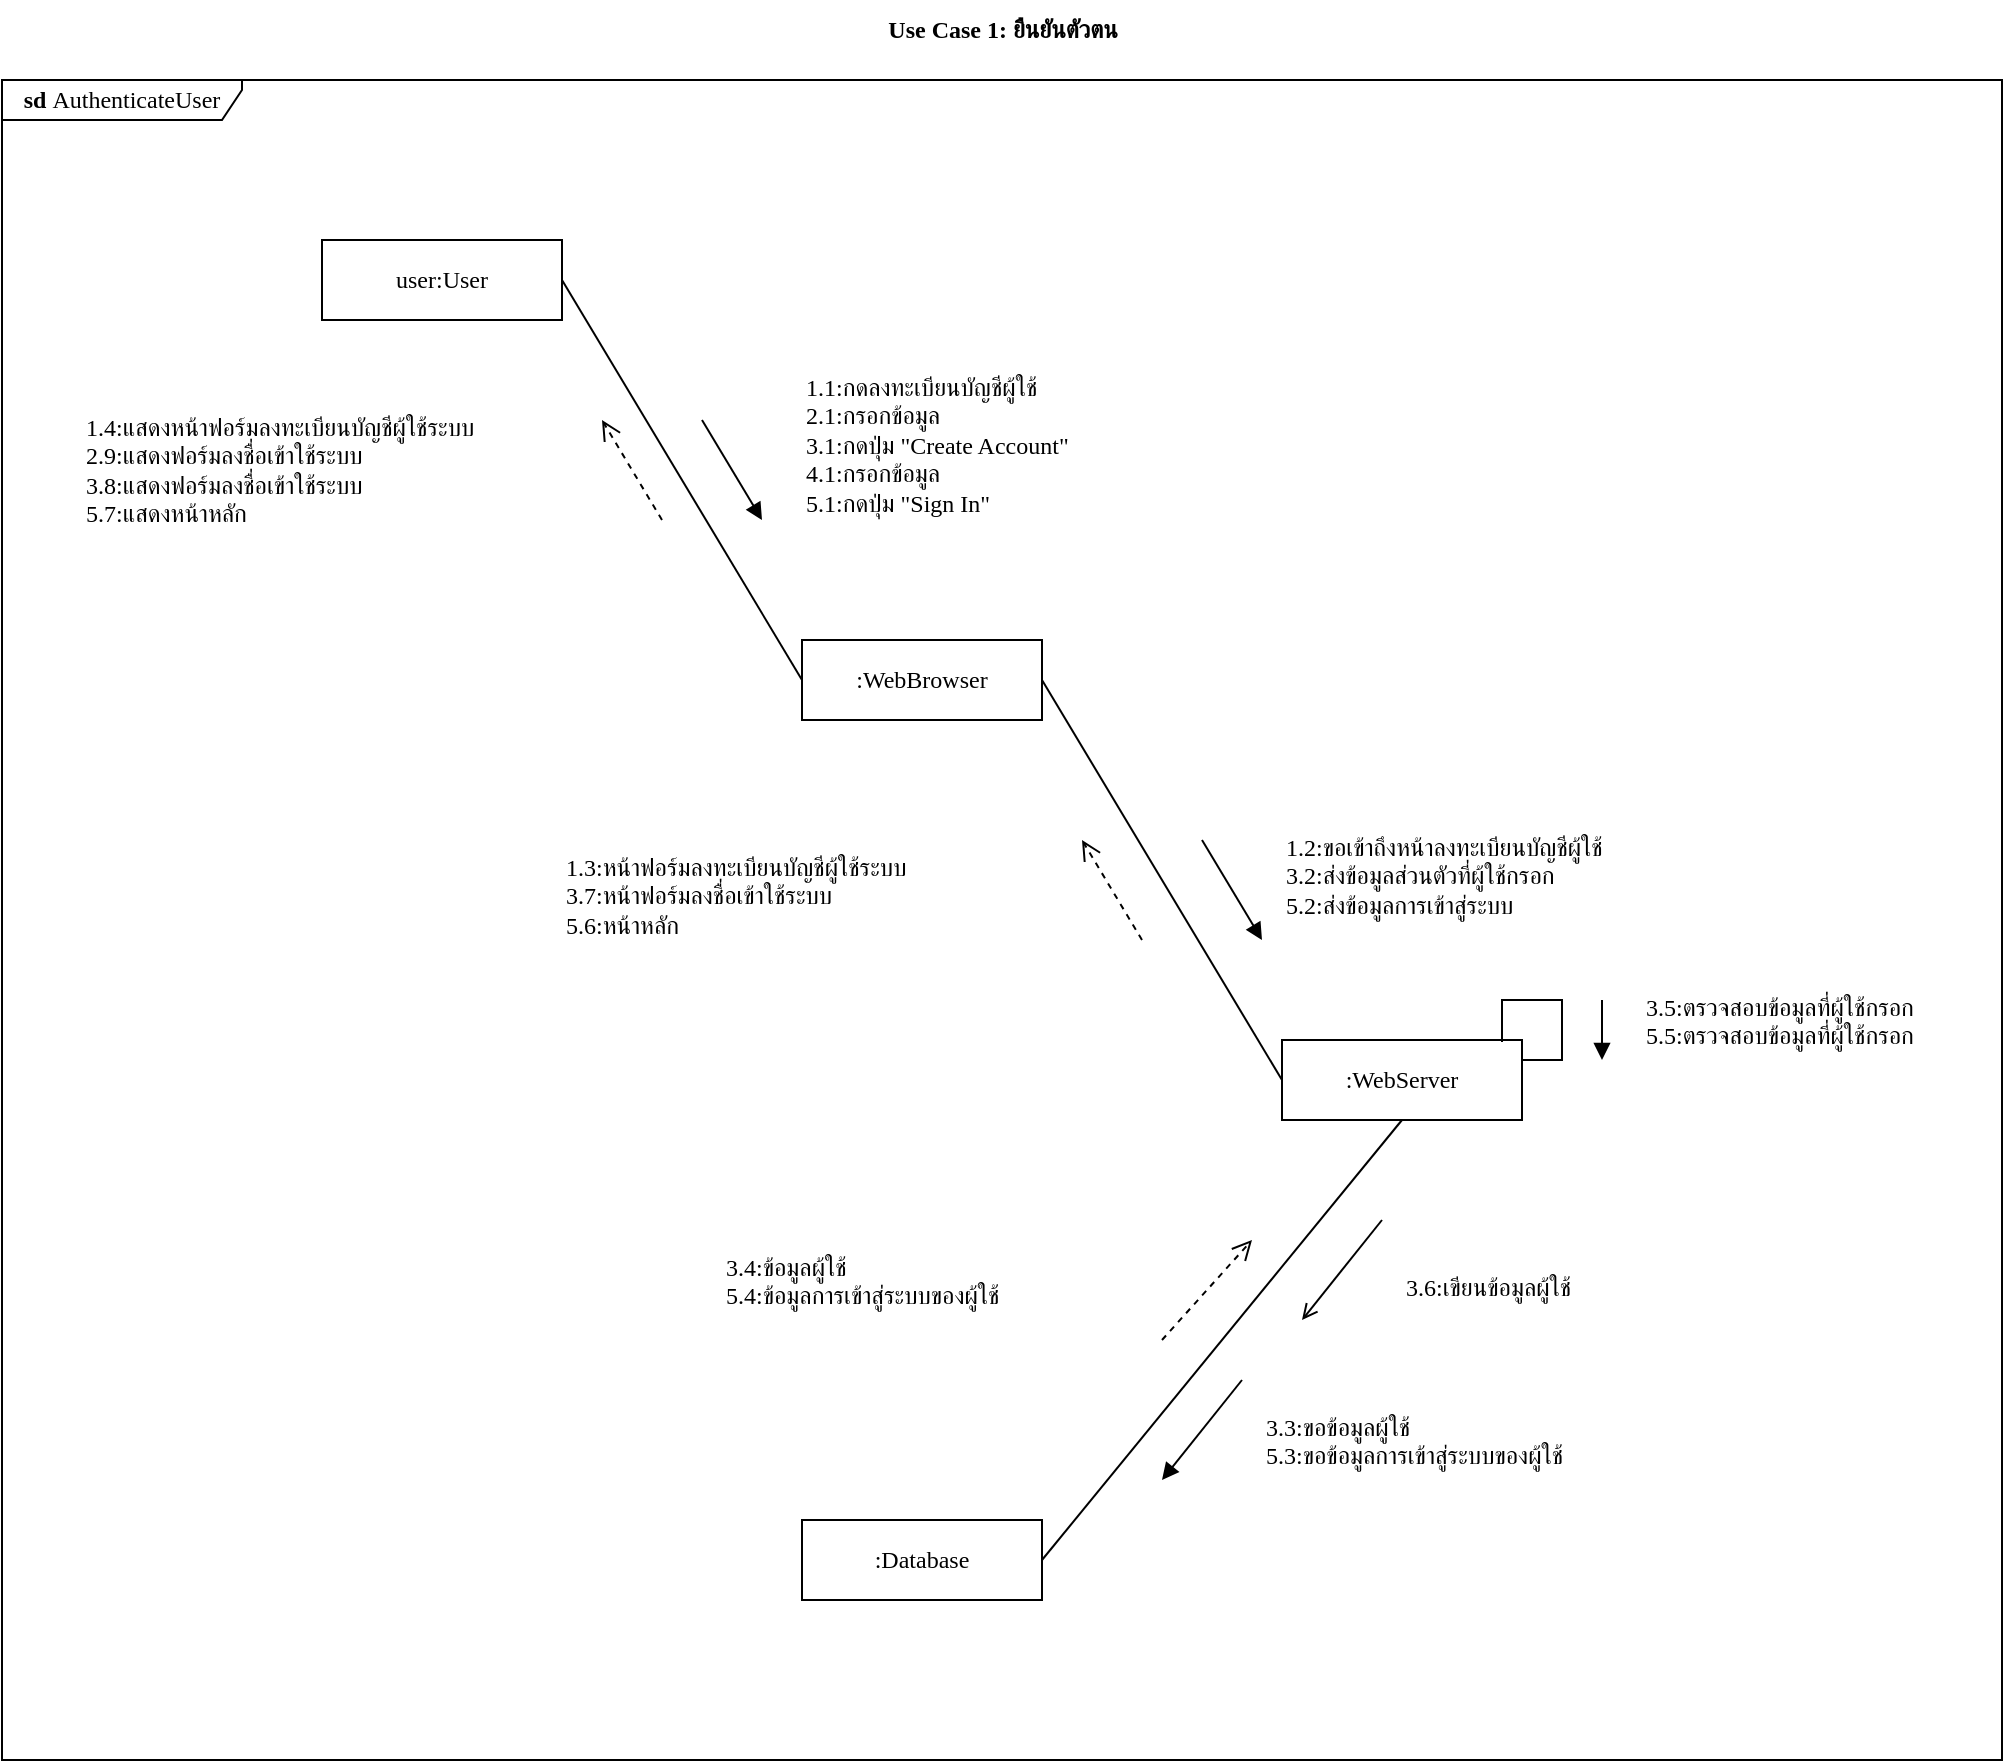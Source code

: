 <mxfile version="22.0.3" type="device" pages="13">
  <diagram id="wWPI-wpBRX_p6wlrM0LI" name="uc1">
    <mxGraphModel dx="940" dy="604" grid="1" gridSize="10" guides="1" tooltips="1" connect="1" arrows="1" fold="1" page="0" pageScale="1" pageWidth="850" pageHeight="1100" math="0" shadow="0">
      <root>
        <mxCell id="0" />
        <mxCell id="1" style="" parent="0" />
        <mxCell id="tPiwm4dg9IE7yv0B7M14-2" value="&lt;b&gt;sd&lt;/b&gt;&amp;nbsp;AuthenticateUser" style="shape=umlFrame;whiteSpace=wrap;html=1;pointerEvents=0;width=120;height=20;fontFamily=Sarabun;fontSource=https%3A%2F%2Ffonts.googleapis.com%2Fcss%3Ffamily%3DSarabun;connectable=0;" parent="1" vertex="1">
          <mxGeometry x="320" y="320" width="1000" height="840" as="geometry" />
        </mxCell>
        <mxCell id="tPiwm4dg9IE7yv0B7M14-7" style="rounded=0;orthogonalLoop=1;jettySize=auto;html=1;exitX=1;exitY=0.5;exitDx=0;exitDy=0;entryX=0;entryY=0.5;entryDx=0;entryDy=0;fontFamily=Sarabun;fontSource=https%3A%2F%2Ffonts.googleapis.com%2Fcss%3Ffamily%3DSarabun;fontSize=12;fontColor=default;endArrow=none;endFill=0;" parent="1" source="tPiwm4dg9IE7yv0B7M14-3" target="tPiwm4dg9IE7yv0B7M14-4" edge="1">
          <mxGeometry relative="1" as="geometry" />
        </mxCell>
        <mxCell id="tPiwm4dg9IE7yv0B7M14-3" value="user:User" style="html=1;whiteSpace=wrap;pointerEvents=0;strokeColor=default;align=center;verticalAlign=middle;fontFamily=Sarabun;fontSource=https%3A%2F%2Ffonts.googleapis.com%2Fcss%3Ffamily%3DSarabun;fontSize=12;fontColor=default;fillColor=default;" parent="1" vertex="1">
          <mxGeometry x="480" y="400" width="120" height="40" as="geometry" />
        </mxCell>
        <mxCell id="tPiwm4dg9IE7yv0B7M14-8" style="shape=connector;rounded=0;orthogonalLoop=1;jettySize=auto;html=1;exitX=1;exitY=0.5;exitDx=0;exitDy=0;entryX=0;entryY=0.5;entryDx=0;entryDy=0;labelBackgroundColor=default;strokeColor=default;align=center;verticalAlign=middle;fontFamily=Sarabun;fontSource=https%3A%2F%2Ffonts.googleapis.com%2Fcss%3Ffamily%3DSarabun;fontSize=12;fontColor=default;endArrow=none;endFill=0;" parent="1" source="tPiwm4dg9IE7yv0B7M14-4" target="tPiwm4dg9IE7yv0B7M14-5" edge="1">
          <mxGeometry relative="1" as="geometry" />
        </mxCell>
        <mxCell id="tPiwm4dg9IE7yv0B7M14-4" value=":WebBrowser" style="html=1;whiteSpace=wrap;pointerEvents=0;strokeColor=default;align=center;verticalAlign=middle;fontFamily=Sarabun;fontSource=https%3A%2F%2Ffonts.googleapis.com%2Fcss%3Ffamily%3DSarabun;fontSize=12;fontColor=default;fillColor=default;" parent="1" vertex="1">
          <mxGeometry x="720" y="600" width="120" height="40" as="geometry" />
        </mxCell>
        <mxCell id="tPiwm4dg9IE7yv0B7M14-9" style="shape=connector;rounded=0;orthogonalLoop=1;jettySize=auto;html=1;exitX=0.5;exitY=1;exitDx=0;exitDy=0;entryX=1;entryY=0.5;entryDx=0;entryDy=0;labelBackgroundColor=default;strokeColor=default;align=center;verticalAlign=middle;fontFamily=Sarabun;fontSource=https%3A%2F%2Ffonts.googleapis.com%2Fcss%3Ffamily%3DSarabun;fontSize=12;fontColor=default;endArrow=none;endFill=0;" parent="1" source="tPiwm4dg9IE7yv0B7M14-5" target="tPiwm4dg9IE7yv0B7M14-6" edge="1">
          <mxGeometry relative="1" as="geometry" />
        </mxCell>
        <mxCell id="tPiwm4dg9IE7yv0B7M14-5" value=":WebServer" style="html=1;whiteSpace=wrap;pointerEvents=0;strokeColor=default;align=center;verticalAlign=middle;fontFamily=Sarabun;fontSource=https%3A%2F%2Ffonts.googleapis.com%2Fcss%3Ffamily%3DSarabun;fontSize=12;fontColor=default;fillColor=default;" parent="1" vertex="1">
          <mxGeometry x="960" y="800" width="120" height="40" as="geometry" />
        </mxCell>
        <mxCell id="tPiwm4dg9IE7yv0B7M14-6" value=":Database" style="html=1;whiteSpace=wrap;pointerEvents=0;strokeColor=default;align=center;verticalAlign=middle;fontFamily=Sarabun;fontSource=https%3A%2F%2Ffonts.googleapis.com%2Fcss%3Ffamily%3DSarabun;fontSize=12;fontColor=default;fillColor=default;" parent="1" vertex="1">
          <mxGeometry x="720" y="1040" width="120" height="40" as="geometry" />
        </mxCell>
        <mxCell id="-0QZgYA8UP_wG_dYEE2F-7" value="" style="html=1;verticalAlign=bottom;endArrow=block;curved=0;rounded=0;anchorPointDirection=1;snapToPoint=1;" parent="1" edge="1">
          <mxGeometry width="80" relative="1" as="geometry">
            <mxPoint x="670" y="490" as="sourcePoint" />
            <mxPoint x="700" y="540" as="targetPoint" />
          </mxGeometry>
        </mxCell>
        <mxCell id="-0QZgYA8UP_wG_dYEE2F-14" value="1.2:ขอเข้าถึงหน้าลงทะเบียนบัญชีผู้ใช้&lt;br&gt;3.2:ส่งข้อมูลส่วนตัวที่ผู้ใช้กรอก&lt;br&gt;5.2:ส่งข้อมูลการเข้าสู่ระบบ" style="text;html=1;align=left;verticalAlign=top;resizable=0;points=[];autosize=1;strokeColor=none;fillColor=none;fontFamily=Sarabun;fontSource=https%3A%2F%2Ffonts.googleapis.com%2Fcss%3Ffamily%3DSarabun;" parent="1" vertex="1">
          <mxGeometry x="960" y="690" width="200" height="60" as="geometry" />
        </mxCell>
        <mxCell id="-0QZgYA8UP_wG_dYEE2F-16" value="1.4:แสดงหน้าฟอร์มลงทะเบียนบัญชีผู้ใช้ระบบ&lt;br&gt;2.9:แสดงฟอร์มลงชื่อเข้าใช้ระบบ&lt;br&gt;3.8:แสดงฟอร์มลงชื่อเข้าใช้ระบบ&lt;br&gt;5.7:แสดงหน้าหลัก" style="text;html=1;align=left;verticalAlign=top;resizable=0;points=[];autosize=1;strokeColor=none;fillColor=none;fontFamily=Sarabun;fontSource=https%3A%2F%2Ffonts.googleapis.com%2Fcss%3Ffamily%3DSarabun;" parent="1" vertex="1">
          <mxGeometry x="360" y="480" width="240" height="70" as="geometry" />
        </mxCell>
        <mxCell id="-0QZgYA8UP_wG_dYEE2F-17" value="1.3:หน้าฟอร์มลงทะเบียนบัญชีผู้ใช้ระบบ&lt;br&gt;3.7:หน้าฟอร์มลงชื่อเข้าใช้ระบบ&lt;br&gt;5.6:หน้าหลัก" style="text;html=1;align=left;verticalAlign=top;resizable=0;points=[];autosize=1;strokeColor=none;fillColor=none;fontFamily=Sarabun;fontSource=https%3A%2F%2Ffonts.googleapis.com%2Fcss%3Ffamily%3DSarabun;" parent="1" vertex="1">
          <mxGeometry x="600" y="700" width="220" height="60" as="geometry" />
        </mxCell>
        <mxCell id="-0QZgYA8UP_wG_dYEE2F-22" value="1.1:กดลงทะเบียนบัญชีผู้ใช้&lt;br&gt;2.1:กรอกข้อมูล&lt;br&gt;3.1:กดปุ่ม &quot;Create Account&quot;&lt;br&gt;4.1:กรอกข้อมูล&lt;br&gt;5.1:กดปุ่ม &quot;Sign In&quot;" style="text;html=1;align=left;verticalAlign=top;resizable=0;points=[];autosize=1;strokeColor=none;fillColor=none;fontFamily=Sarabun;fontSource=https%3A%2F%2Ffonts.googleapis.com%2Fcss%3Ffamily%3DSarabun;" parent="1" vertex="1">
          <mxGeometry x="720" y="460" width="160" height="90" as="geometry" />
        </mxCell>
        <mxCell id="-0QZgYA8UP_wG_dYEE2F-25" value="3.3:ขอข้อมูลผู้ใช้&lt;br&gt;5.3:ขอข้อมูลการเข้าสู่ระบบของผู้ใช้" style="text;html=1;align=left;verticalAlign=top;resizable=0;points=[];autosize=1;strokeColor=none;fillColor=none;fontFamily=Sarabun;fontSource=https%3A%2F%2Ffonts.googleapis.com%2Fcss%3Ffamily%3DSarabun;" parent="1" vertex="1">
          <mxGeometry x="950" y="980" width="190" height="40" as="geometry" />
        </mxCell>
        <mxCell id="-0QZgYA8UP_wG_dYEE2F-26" value="3.4:ข้อมูลผู้ใช้&lt;br&gt;5.4:ข้อมูลการเข้าสู่ระบบของผู้ใช้" style="text;html=1;align=left;verticalAlign=top;resizable=0;points=[];autosize=1;strokeColor=none;fillColor=none;fontFamily=Sarabun;fontSource=https%3A%2F%2Ffonts.googleapis.com%2Fcss%3Ffamily%3DSarabun;" parent="1" vertex="1">
          <mxGeometry x="680" y="900" width="180" height="40" as="geometry" />
        </mxCell>
        <mxCell id="-0QZgYA8UP_wG_dYEE2F-27" value="3.5:ตรวจสอบข้อมูลที่ผู้ใช้กรอก&lt;br&gt;5.5:ตรวจสอบข้อมูลที่ผู้ใช้กรอก" style="text;html=1;align=left;verticalAlign=top;resizable=0;points=[];autosize=1;strokeColor=none;fillColor=none;fontFamily=Sarabun;fontSource=https%3A%2F%2Ffonts.googleapis.com%2Fcss%3Ffamily%3DSarabun;" parent="1" vertex="1">
          <mxGeometry x="1140" y="770" width="170" height="40" as="geometry" />
        </mxCell>
        <mxCell id="-0QZgYA8UP_wG_dYEE2F-30" value="" style="html=1;verticalAlign=bottom;endArrow=block;curved=0;rounded=0;anchorPointDirection=1;snapToPoint=1;" parent="1" edge="1">
          <mxGeometry width="80" relative="1" as="geometry">
            <mxPoint x="920" y="700" as="sourcePoint" />
            <mxPoint x="950" y="750" as="targetPoint" />
          </mxGeometry>
        </mxCell>
        <mxCell id="-0QZgYA8UP_wG_dYEE2F-32" value="" style="html=1;verticalAlign=bottom;endArrow=open;dashed=1;endSize=8;curved=0;rounded=0;" parent="1" edge="1">
          <mxGeometry x="0.0" relative="1" as="geometry">
            <mxPoint x="650" y="540" as="sourcePoint" />
            <mxPoint x="620" y="490" as="targetPoint" />
            <mxPoint as="offset" />
          </mxGeometry>
        </mxCell>
        <mxCell id="-0QZgYA8UP_wG_dYEE2F-33" value="" style="html=1;verticalAlign=bottom;endArrow=open;dashed=1;endSize=8;curved=0;rounded=0;" parent="1" edge="1">
          <mxGeometry x="0.0" relative="1" as="geometry">
            <mxPoint x="890" y="750" as="sourcePoint" />
            <mxPoint x="860" y="700" as="targetPoint" />
            <mxPoint as="offset" />
          </mxGeometry>
        </mxCell>
        <mxCell id="-0QZgYA8UP_wG_dYEE2F-34" value="" style="html=1;verticalAlign=bottom;endArrow=block;curved=0;rounded=0;anchorPointDirection=1;snapToPoint=1;" parent="1" edge="1">
          <mxGeometry width="80" relative="1" as="geometry">
            <mxPoint x="940" y="970" as="sourcePoint" />
            <mxPoint x="900" y="1020" as="targetPoint" />
          </mxGeometry>
        </mxCell>
        <mxCell id="-0QZgYA8UP_wG_dYEE2F-35" value="" style="html=1;verticalAlign=bottom;endArrow=open;dashed=1;endSize=8;curved=0;rounded=0;" parent="1" edge="1">
          <mxGeometry x="0.0" relative="1" as="geometry">
            <mxPoint x="900" y="950" as="sourcePoint" />
            <mxPoint x="945" y="900" as="targetPoint" />
            <mxPoint as="offset" />
          </mxGeometry>
        </mxCell>
        <mxCell id="-0QZgYA8UP_wG_dYEE2F-37" value="" style="html=1;verticalAlign=bottom;endArrow=none;rounded=0;anchorPointDirection=1;snapToPoint=1;edgeStyle=orthogonalEdgeStyle;endFill=0;" parent="1" edge="1">
          <mxGeometry width="80" relative="1" as="geometry">
            <mxPoint x="1080" y="810" as="sourcePoint" />
            <mxPoint x="1070" y="801" as="targetPoint" />
            <Array as="points">
              <mxPoint x="1100" y="810" />
              <mxPoint x="1100" y="780" />
              <mxPoint x="1070" y="780" />
            </Array>
          </mxGeometry>
        </mxCell>
        <mxCell id="-0QZgYA8UP_wG_dYEE2F-40" value="" style="html=1;verticalAlign=bottom;endArrow=open;curved=0;rounded=0;anchorPointDirection=1;snapToPoint=1;endFill=0;" parent="1" edge="1">
          <mxGeometry width="80" relative="1" as="geometry">
            <mxPoint x="1010" y="890" as="sourcePoint" />
            <mxPoint x="970" y="940" as="targetPoint" />
          </mxGeometry>
        </mxCell>
        <mxCell id="-0QZgYA8UP_wG_dYEE2F-41" value="3.6:เขียนข้อมูลผู้ใช้" style="text;html=1;align=left;verticalAlign=top;resizable=0;points=[];autosize=1;strokeColor=none;fillColor=none;fontFamily=Sarabun;fontSource=https%3A%2F%2Ffonts.googleapis.com%2Fcss%3Ffamily%3DSarabun;" parent="1" vertex="1">
          <mxGeometry x="1020" y="910" width="120" height="30" as="geometry" />
        </mxCell>
        <mxCell id="dPoTuixMEh7soJmYH3nP-1" value="" style="html=1;verticalAlign=bottom;endArrow=block;curved=0;rounded=0;anchorPointDirection=1;snapToPoint=1;" parent="1" edge="1">
          <mxGeometry width="80" relative="1" as="geometry">
            <mxPoint x="1120" y="780" as="sourcePoint" />
            <mxPoint x="1120" y="810" as="targetPoint" />
          </mxGeometry>
        </mxCell>
        <mxCell id="0BcI1vvQ9IrkDRSS-Ffn-1" value="Use Case 1:&amp;nbsp;ยืนยันตัวตน" style="text;html=1;align=center;verticalAlign=middle;resizable=0;points=[];autosize=1;strokeColor=none;fillColor=none;fontFamily=Sarabun;fontSource=https%3A%2F%2Ffonts.googleapis.com%2Fcss%3Ffamily%3DSarabun;fontStyle=1" parent="1" vertex="1">
          <mxGeometry x="745" y="280" width="150" height="30" as="geometry" />
        </mxCell>
      </root>
    </mxGraphModel>
  </diagram>
  <diagram id="fPau6Qf3guddTYAq7LqA" name="uc1-alt1">
    <mxGraphModel dx="940" dy="604" grid="1" gridSize="10" guides="1" tooltips="1" connect="1" arrows="1" fold="1" page="0" pageScale="1" pageWidth="850" pageHeight="1100" math="0" shadow="0">
      <root>
        <mxCell id="0" />
        <mxCell id="1" parent="0" />
        <mxCell id="C1FJGo_njcIH0pKx2SqG-1" value="&lt;b&gt;sd&lt;/b&gt;&amp;nbsp;AuthenticateUser" style="shape=umlFrame;whiteSpace=wrap;html=1;pointerEvents=0;width=120;height=20;fontFamily=Sarabun;fontSource=https%3A%2F%2Ffonts.googleapis.com%2Fcss%3Ffamily%3DSarabun;connectable=0;" parent="1" vertex="1">
          <mxGeometry x="320" y="320" width="1000" height="840" as="geometry" />
        </mxCell>
        <mxCell id="C1FJGo_njcIH0pKx2SqG-2" style="rounded=0;orthogonalLoop=1;jettySize=auto;html=1;exitX=1;exitY=0.5;exitDx=0;exitDy=0;entryX=0;entryY=0.5;entryDx=0;entryDy=0;fontFamily=Sarabun;fontSource=https%3A%2F%2Ffonts.googleapis.com%2Fcss%3Ffamily%3DSarabun;fontSize=12;fontColor=default;endArrow=none;endFill=0;" parent="1" source="C1FJGo_njcIH0pKx2SqG-3" target="C1FJGo_njcIH0pKx2SqG-5" edge="1">
          <mxGeometry relative="1" as="geometry" />
        </mxCell>
        <mxCell id="C1FJGo_njcIH0pKx2SqG-3" value="user:User" style="html=1;whiteSpace=wrap;pointerEvents=0;strokeColor=default;align=center;verticalAlign=middle;fontFamily=Sarabun;fontSource=https%3A%2F%2Ffonts.googleapis.com%2Fcss%3Ffamily%3DSarabun;fontSize=12;fontColor=default;fillColor=default;" parent="1" vertex="1">
          <mxGeometry x="480" y="400" width="120" height="40" as="geometry" />
        </mxCell>
        <mxCell id="C1FJGo_njcIH0pKx2SqG-4" style="shape=connector;rounded=0;orthogonalLoop=1;jettySize=auto;html=1;exitX=1;exitY=0.5;exitDx=0;exitDy=0;entryX=0;entryY=0.5;entryDx=0;entryDy=0;labelBackgroundColor=default;strokeColor=default;align=center;verticalAlign=middle;fontFamily=Sarabun;fontSource=https%3A%2F%2Ffonts.googleapis.com%2Fcss%3Ffamily%3DSarabun;fontSize=12;fontColor=default;endArrow=none;endFill=0;" parent="1" source="C1FJGo_njcIH0pKx2SqG-5" target="C1FJGo_njcIH0pKx2SqG-7" edge="1">
          <mxGeometry relative="1" as="geometry" />
        </mxCell>
        <mxCell id="C1FJGo_njcIH0pKx2SqG-5" value=":WebBrowser" style="html=1;whiteSpace=wrap;pointerEvents=0;strokeColor=default;align=center;verticalAlign=middle;fontFamily=Sarabun;fontSource=https%3A%2F%2Ffonts.googleapis.com%2Fcss%3Ffamily%3DSarabun;fontSize=12;fontColor=default;fillColor=default;" parent="1" vertex="1">
          <mxGeometry x="720" y="600" width="120" height="40" as="geometry" />
        </mxCell>
        <mxCell id="C1FJGo_njcIH0pKx2SqG-6" style="shape=connector;rounded=0;orthogonalLoop=1;jettySize=auto;html=1;exitX=0.5;exitY=1;exitDx=0;exitDy=0;entryX=1;entryY=0.5;entryDx=0;entryDy=0;labelBackgroundColor=default;strokeColor=default;align=center;verticalAlign=middle;fontFamily=Sarabun;fontSource=https%3A%2F%2Ffonts.googleapis.com%2Fcss%3Ffamily%3DSarabun;fontSize=12;fontColor=default;endArrow=none;endFill=0;" parent="1" source="C1FJGo_njcIH0pKx2SqG-7" target="C1FJGo_njcIH0pKx2SqG-8" edge="1">
          <mxGeometry relative="1" as="geometry" />
        </mxCell>
        <mxCell id="C1FJGo_njcIH0pKx2SqG-7" value=":WebServer" style="html=1;whiteSpace=wrap;pointerEvents=0;strokeColor=default;align=center;verticalAlign=middle;fontFamily=Sarabun;fontSource=https%3A%2F%2Ffonts.googleapis.com%2Fcss%3Ffamily%3DSarabun;fontSize=12;fontColor=default;fillColor=default;" parent="1" vertex="1">
          <mxGeometry x="960" y="800" width="120" height="40" as="geometry" />
        </mxCell>
        <mxCell id="C1FJGo_njcIH0pKx2SqG-8" value=":Database" style="html=1;whiteSpace=wrap;pointerEvents=0;strokeColor=default;align=center;verticalAlign=middle;fontFamily=Sarabun;fontSource=https%3A%2F%2Ffonts.googleapis.com%2Fcss%3Ffamily%3DSarabun;fontSize=12;fontColor=default;fillColor=default;" parent="1" vertex="1">
          <mxGeometry x="720" y="1040" width="120" height="40" as="geometry" />
        </mxCell>
        <mxCell id="C1FJGo_njcIH0pKx2SqG-9" value="" style="html=1;verticalAlign=bottom;endArrow=block;curved=0;rounded=0;anchorPointDirection=1;snapToPoint=1;" parent="1" edge="1">
          <mxGeometry width="80" relative="1" as="geometry">
            <mxPoint x="670" y="490" as="sourcePoint" />
            <mxPoint x="700" y="540" as="targetPoint" />
          </mxGeometry>
        </mxCell>
        <mxCell id="C1FJGo_njcIH0pKx2SqG-10" value="1.2:ขอเข้าถึงหน้าลงทะเบียนบัญชีผู้ใช้&lt;br&gt;3.2:ส่งข้อมูลส่วนตัวที่ผู้ใช้กรอก" style="text;html=1;align=left;verticalAlign=top;resizable=0;points=[];autosize=1;strokeColor=none;fillColor=none;fontFamily=Sarabun;fontSource=https%3A%2F%2Ffonts.googleapis.com%2Fcss%3Ffamily%3DSarabun;" parent="1" vertex="1">
          <mxGeometry x="970" y="700" width="200" height="40" as="geometry" />
        </mxCell>
        <mxCell id="C1FJGo_njcIH0pKx2SqG-11" value="1.4:แสดงหน้าฟอร์มลงทะเบียนบัญชีผู้ใช้ระบบ&lt;br&gt;2.9:แสดงฟอร์มลงชื่อเข้าใช้ระบบ&lt;br&gt;3.7:&amp;nbsp;แจ้งเตือนผู้ใช้ให้ตรวจสอบข้อมูลที่กรอก" style="text;html=1;align=left;verticalAlign=top;resizable=0;points=[];autosize=1;strokeColor=none;fillColor=none;fontFamily=Sarabun;fontSource=https%3A%2F%2Ffonts.googleapis.com%2Fcss%3Ffamily%3DSarabun;" parent="1" vertex="1">
          <mxGeometry x="360" y="480" width="240" height="60" as="geometry" />
        </mxCell>
        <mxCell id="C1FJGo_njcIH0pKx2SqG-12" value="1.3:หน้าฟอร์มลงทะเบียนบัญชีผู้ใช้ระบบ&lt;br&gt;3.6:&amp;nbsp;สั่งให้แจ้งเตือนผู้ใช้ให้ตรวจสอบข้อมูลที่กรอก" style="text;html=1;align=left;verticalAlign=top;resizable=0;points=[];autosize=1;strokeColor=none;fillColor=none;fontFamily=Sarabun;fontSource=https%3A%2F%2Ffonts.googleapis.com%2Fcss%3Ffamily%3DSarabun;" parent="1" vertex="1">
          <mxGeometry x="600" y="710" width="260" height="40" as="geometry" />
        </mxCell>
        <mxCell id="C1FJGo_njcIH0pKx2SqG-13" value="1.1:กดลงทะเบียนบัญชีผู้ใช้&lt;br&gt;2.1:กรอกข้อมูล&lt;br&gt;3.1:กดปุ่ม &quot;Create Account&quot;" style="text;html=1;align=left;verticalAlign=top;resizable=0;points=[];autosize=1;strokeColor=none;fillColor=none;fontFamily=Sarabun;fontSource=https%3A%2F%2Ffonts.googleapis.com%2Fcss%3Ffamily%3DSarabun;" parent="1" vertex="1">
          <mxGeometry x="720" y="480" width="160" height="60" as="geometry" />
        </mxCell>
        <mxCell id="C1FJGo_njcIH0pKx2SqG-14" value="3.3:ขอข้อมูลผู้ใช้" style="text;html=1;align=left;verticalAlign=top;resizable=0;points=[];autosize=1;strokeColor=none;fillColor=none;fontFamily=Sarabun;fontSource=https%3A%2F%2Ffonts.googleapis.com%2Fcss%3Ffamily%3DSarabun;" parent="1" vertex="1">
          <mxGeometry x="1020" y="900" width="100" height="30" as="geometry" />
        </mxCell>
        <mxCell id="C1FJGo_njcIH0pKx2SqG-15" value="3.4:ข้อมูลผู้ใช้" style="text;html=1;align=left;verticalAlign=top;resizable=0;points=[];autosize=1;strokeColor=none;fillColor=none;fontFamily=Sarabun;fontSource=https%3A%2F%2Ffonts.googleapis.com%2Fcss%3Ffamily%3DSarabun;" parent="1" vertex="1">
          <mxGeometry x="805" y="900" width="90" height="30" as="geometry" />
        </mxCell>
        <mxCell id="C1FJGo_njcIH0pKx2SqG-16" value="3.5:ตรวจสอบข้อมูลที่ผู้ใช้กรอก" style="text;html=1;align=left;verticalAlign=top;resizable=0;points=[];autosize=1;strokeColor=none;fillColor=none;fontFamily=Sarabun;fontSource=https%3A%2F%2Ffonts.googleapis.com%2Fcss%3Ffamily%3DSarabun;" parent="1" vertex="1">
          <mxGeometry x="1140" y="780" width="170" height="30" as="geometry" />
        </mxCell>
        <mxCell id="C1FJGo_njcIH0pKx2SqG-17" value="" style="html=1;verticalAlign=bottom;endArrow=block;curved=0;rounded=0;anchorPointDirection=1;snapToPoint=1;" parent="1" edge="1">
          <mxGeometry width="80" relative="1" as="geometry">
            <mxPoint x="920" y="700" as="sourcePoint" />
            <mxPoint x="950" y="750" as="targetPoint" />
          </mxGeometry>
        </mxCell>
        <mxCell id="C1FJGo_njcIH0pKx2SqG-18" value="" style="html=1;verticalAlign=bottom;endArrow=open;dashed=1;endSize=8;curved=0;rounded=0;" parent="1" edge="1">
          <mxGeometry x="0.0" relative="1" as="geometry">
            <mxPoint x="650" y="540" as="sourcePoint" />
            <mxPoint x="620" y="490" as="targetPoint" />
            <mxPoint as="offset" />
          </mxGeometry>
        </mxCell>
        <mxCell id="C1FJGo_njcIH0pKx2SqG-19" value="" style="html=1;verticalAlign=bottom;endArrow=open;dashed=1;endSize=8;curved=0;rounded=0;" parent="1" edge="1">
          <mxGeometry x="0.0" relative="1" as="geometry">
            <mxPoint x="890" y="750" as="sourcePoint" />
            <mxPoint x="860" y="700" as="targetPoint" />
            <mxPoint as="offset" />
          </mxGeometry>
        </mxCell>
        <mxCell id="C1FJGo_njcIH0pKx2SqG-20" value="" style="html=1;verticalAlign=bottom;endArrow=block;curved=0;rounded=0;anchorPointDirection=1;snapToPoint=1;" parent="1" edge="1">
          <mxGeometry width="80" relative="1" as="geometry">
            <mxPoint x="1000" y="900" as="sourcePoint" />
            <mxPoint x="960" y="950" as="targetPoint" />
          </mxGeometry>
        </mxCell>
        <mxCell id="C1FJGo_njcIH0pKx2SqG-21" value="" style="html=1;verticalAlign=bottom;endArrow=open;dashed=1;endSize=8;curved=0;rounded=0;" parent="1" edge="1">
          <mxGeometry x="0.0" relative="1" as="geometry">
            <mxPoint x="900" y="950" as="sourcePoint" />
            <mxPoint x="945" y="900" as="targetPoint" />
            <mxPoint as="offset" />
          </mxGeometry>
        </mxCell>
        <mxCell id="C1FJGo_njcIH0pKx2SqG-22" value="" style="html=1;verticalAlign=bottom;endArrow=none;rounded=0;anchorPointDirection=1;snapToPoint=1;edgeStyle=orthogonalEdgeStyle;endFill=0;" parent="1" edge="1">
          <mxGeometry width="80" relative="1" as="geometry">
            <mxPoint x="1080" y="810" as="sourcePoint" />
            <mxPoint x="1070" y="801" as="targetPoint" />
            <Array as="points">
              <mxPoint x="1100" y="810" />
              <mxPoint x="1100" y="780" />
              <mxPoint x="1070" y="780" />
            </Array>
          </mxGeometry>
        </mxCell>
        <mxCell id="C1FJGo_njcIH0pKx2SqG-25" value="" style="html=1;verticalAlign=bottom;endArrow=block;curved=0;rounded=0;anchorPointDirection=1;snapToPoint=1;" parent="1" edge="1">
          <mxGeometry width="80" relative="1" as="geometry">
            <mxPoint x="1120" y="780" as="sourcePoint" />
            <mxPoint x="1120" y="810" as="targetPoint" />
          </mxGeometry>
        </mxCell>
        <mxCell id="C1FJGo_njcIH0pKx2SqG-26" value="Use Case 1:&amp;nbsp;ยืนยันตัวตน" style="text;html=1;align=center;verticalAlign=middle;resizable=0;points=[];autosize=1;strokeColor=none;fillColor=none;fontFamily=Sarabun;fontSource=https%3A%2F%2Ffonts.googleapis.com%2Fcss%3Ffamily%3DSarabun;fontStyle=1" parent="1" vertex="1">
          <mxGeometry x="745" y="280" width="150" height="30" as="geometry" />
        </mxCell>
      </root>
    </mxGraphModel>
  </diagram>
  <diagram name="uc1-alt2" id="wwwq7BM4CHRFpwLKicED">
    <mxGraphModel dx="940" dy="604" grid="1" gridSize="10" guides="1" tooltips="1" connect="1" arrows="1" fold="1" page="0" pageScale="1" pageWidth="850" pageHeight="1100" math="0" shadow="0">
      <root>
        <mxCell id="TWiWbaEYr4jrDue67dBb-0" />
        <mxCell id="TWiWbaEYr4jrDue67dBb-1" style="" parent="TWiWbaEYr4jrDue67dBb-0" />
        <mxCell id="TWiWbaEYr4jrDue67dBb-2" value="&lt;b&gt;sd&lt;/b&gt;&amp;nbsp;AuthenticateUser" style="shape=umlFrame;whiteSpace=wrap;html=1;pointerEvents=0;width=120;height=20;fontFamily=Sarabun;fontSource=https%3A%2F%2Ffonts.googleapis.com%2Fcss%3Ffamily%3DSarabun;connectable=0;" parent="TWiWbaEYr4jrDue67dBb-1" vertex="1">
          <mxGeometry x="320" y="320" width="1000" height="840" as="geometry" />
        </mxCell>
        <mxCell id="TWiWbaEYr4jrDue67dBb-3" style="rounded=0;orthogonalLoop=1;jettySize=auto;html=1;exitX=1;exitY=0.5;exitDx=0;exitDy=0;entryX=0;entryY=0.5;entryDx=0;entryDy=0;fontFamily=Sarabun;fontSource=https%3A%2F%2Ffonts.googleapis.com%2Fcss%3Ffamily%3DSarabun;fontSize=12;fontColor=default;endArrow=none;endFill=0;" parent="TWiWbaEYr4jrDue67dBb-1" source="TWiWbaEYr4jrDue67dBb-4" target="TWiWbaEYr4jrDue67dBb-6" edge="1">
          <mxGeometry relative="1" as="geometry" />
        </mxCell>
        <mxCell id="TWiWbaEYr4jrDue67dBb-4" value="user:User" style="html=1;whiteSpace=wrap;pointerEvents=0;strokeColor=default;align=center;verticalAlign=middle;fontFamily=Sarabun;fontSource=https%3A%2F%2Ffonts.googleapis.com%2Fcss%3Ffamily%3DSarabun;fontSize=12;fontColor=default;fillColor=default;" parent="TWiWbaEYr4jrDue67dBb-1" vertex="1">
          <mxGeometry x="480" y="400" width="120" height="40" as="geometry" />
        </mxCell>
        <mxCell id="TWiWbaEYr4jrDue67dBb-5" style="shape=connector;rounded=0;orthogonalLoop=1;jettySize=auto;html=1;exitX=1;exitY=0.5;exitDx=0;exitDy=0;entryX=0;entryY=0.5;entryDx=0;entryDy=0;labelBackgroundColor=default;strokeColor=default;align=center;verticalAlign=middle;fontFamily=Sarabun;fontSource=https%3A%2F%2Ffonts.googleapis.com%2Fcss%3Ffamily%3DSarabun;fontSize=12;fontColor=default;endArrow=none;endFill=0;" parent="TWiWbaEYr4jrDue67dBb-1" source="TWiWbaEYr4jrDue67dBb-6" target="TWiWbaEYr4jrDue67dBb-8" edge="1">
          <mxGeometry relative="1" as="geometry" />
        </mxCell>
        <mxCell id="TWiWbaEYr4jrDue67dBb-6" value=":WebBrowser" style="html=1;whiteSpace=wrap;pointerEvents=0;strokeColor=default;align=center;verticalAlign=middle;fontFamily=Sarabun;fontSource=https%3A%2F%2Ffonts.googleapis.com%2Fcss%3Ffamily%3DSarabun;fontSize=12;fontColor=default;fillColor=default;" parent="TWiWbaEYr4jrDue67dBb-1" vertex="1">
          <mxGeometry x="720" y="600" width="120" height="40" as="geometry" />
        </mxCell>
        <mxCell id="TWiWbaEYr4jrDue67dBb-7" style="shape=connector;rounded=0;orthogonalLoop=1;jettySize=auto;html=1;exitX=0.5;exitY=1;exitDx=0;exitDy=0;entryX=1;entryY=0.5;entryDx=0;entryDy=0;labelBackgroundColor=default;strokeColor=default;align=center;verticalAlign=middle;fontFamily=Sarabun;fontSource=https%3A%2F%2Ffonts.googleapis.com%2Fcss%3Ffamily%3DSarabun;fontSize=12;fontColor=default;endArrow=none;endFill=0;" parent="TWiWbaEYr4jrDue67dBb-1" source="TWiWbaEYr4jrDue67dBb-8" target="TWiWbaEYr4jrDue67dBb-9" edge="1">
          <mxGeometry relative="1" as="geometry" />
        </mxCell>
        <mxCell id="TWiWbaEYr4jrDue67dBb-8" value=":WebServer" style="html=1;whiteSpace=wrap;pointerEvents=0;strokeColor=default;align=center;verticalAlign=middle;fontFamily=Sarabun;fontSource=https%3A%2F%2Ffonts.googleapis.com%2Fcss%3Ffamily%3DSarabun;fontSize=12;fontColor=default;fillColor=default;" parent="TWiWbaEYr4jrDue67dBb-1" vertex="1">
          <mxGeometry x="960" y="800" width="120" height="40" as="geometry" />
        </mxCell>
        <mxCell id="TWiWbaEYr4jrDue67dBb-9" value=":Database" style="html=1;whiteSpace=wrap;pointerEvents=0;strokeColor=default;align=center;verticalAlign=middle;fontFamily=Sarabun;fontSource=https%3A%2F%2Ffonts.googleapis.com%2Fcss%3Ffamily%3DSarabun;fontSize=12;fontColor=default;fillColor=default;" parent="TWiWbaEYr4jrDue67dBb-1" vertex="1">
          <mxGeometry x="720" y="1040" width="120" height="40" as="geometry" />
        </mxCell>
        <mxCell id="TWiWbaEYr4jrDue67dBb-10" value="" style="html=1;verticalAlign=bottom;endArrow=block;curved=0;rounded=0;anchorPointDirection=1;snapToPoint=1;" parent="TWiWbaEYr4jrDue67dBb-1" edge="1">
          <mxGeometry width="80" relative="1" as="geometry">
            <mxPoint x="670" y="490" as="sourcePoint" />
            <mxPoint x="700" y="540" as="targetPoint" />
          </mxGeometry>
        </mxCell>
        <mxCell id="TWiWbaEYr4jrDue67dBb-11" value="1.2:ขอเข้าถึงหน้าลงทะเบียนบัญชีผู้ใช้&lt;br&gt;3.2:ส่งข้อมูลส่วนตัวที่ผู้ใช้กรอก&lt;br&gt;5.2:ส่งข้อมูลการเข้าสู่ระบบ" style="text;html=1;align=left;verticalAlign=top;resizable=0;points=[];autosize=1;strokeColor=none;fillColor=none;fontFamily=Sarabun;fontSource=https%3A%2F%2Ffonts.googleapis.com%2Fcss%3Ffamily%3DSarabun;" parent="TWiWbaEYr4jrDue67dBb-1" vertex="1">
          <mxGeometry x="960" y="690" width="200" height="60" as="geometry" />
        </mxCell>
        <mxCell id="TWiWbaEYr4jrDue67dBb-12" value="1.4:แสดงหน้าฟอร์มลงทะเบียนบัญชีผู้ใช้ระบบ&lt;br&gt;2.9:แสดงฟอร์มลงชื่อเข้าใช้ระบบ&lt;br&gt;3.8:แสดงฟอร์มลงชื่อเข้าใช้ระบบ&lt;br&gt;5.7:แจ้งเตือนผู้ใช้ให้ตรวจสอบข้อมูลที่กรอก" style="text;html=1;align=left;verticalAlign=top;resizable=0;points=[];autosize=1;strokeColor=none;fillColor=none;fontFamily=Sarabun;fontSource=https%3A%2F%2Ffonts.googleapis.com%2Fcss%3Ffamily%3DSarabun;" parent="TWiWbaEYr4jrDue67dBb-1" vertex="1">
          <mxGeometry x="360" y="480" width="240" height="70" as="geometry" />
        </mxCell>
        <mxCell id="TWiWbaEYr4jrDue67dBb-13" value="1.3:หน้าฟอร์มลงทะเบียนบัญชีผู้ใช้ระบบ&lt;br&gt;3.7:หน้าฟอร์มลงชื่อเข้าใช้ระบบ&lt;br&gt;5.6:สั่งให้แจ้งเตือนผู้ใช้ให้ตรวจสอบข้อมูลที่กรอก" style="text;html=1;align=left;verticalAlign=top;resizable=0;points=[];autosize=1;strokeColor=none;fillColor=none;fontFamily=Sarabun;fontSource=https%3A%2F%2Ffonts.googleapis.com%2Fcss%3Ffamily%3DSarabun;" parent="TWiWbaEYr4jrDue67dBb-1" vertex="1">
          <mxGeometry x="600" y="700" width="250" height="60" as="geometry" />
        </mxCell>
        <mxCell id="TWiWbaEYr4jrDue67dBb-14" value="1.1:กดลงทะเบียนบัญชีผู้ใช้&lt;br&gt;2.1:กรอกข้อมูล&lt;br&gt;3.1:กดปุ่ม &quot;Create Account&quot;&lt;br&gt;4.1:กรอกข้อมูล&lt;br&gt;5.1:กดปุ่ม &quot;Sign In&quot;" style="text;html=1;align=left;verticalAlign=top;resizable=0;points=[];autosize=1;strokeColor=none;fillColor=none;fontFamily=Sarabun;fontSource=https%3A%2F%2Ffonts.googleapis.com%2Fcss%3Ffamily%3DSarabun;" parent="TWiWbaEYr4jrDue67dBb-1" vertex="1">
          <mxGeometry x="720" y="460" width="160" height="90" as="geometry" />
        </mxCell>
        <mxCell id="TWiWbaEYr4jrDue67dBb-15" value="3.3:ขอข้อมูลผู้ใช้&lt;br&gt;5.3:ขอข้อมูลการเข้าสู่ระบบของผู้ใช้" style="text;html=1;align=left;verticalAlign=top;resizable=0;points=[];autosize=1;strokeColor=none;fillColor=none;fontFamily=Sarabun;fontSource=https%3A%2F%2Ffonts.googleapis.com%2Fcss%3Ffamily%3DSarabun;" parent="TWiWbaEYr4jrDue67dBb-1" vertex="1">
          <mxGeometry x="950" y="980" width="190" height="40" as="geometry" />
        </mxCell>
        <mxCell id="TWiWbaEYr4jrDue67dBb-16" value="3.4:ข้อมูลผู้ใช้&lt;br&gt;5.4:ข้อมูลการเข้าสู่ระบบของผู้ใช้" style="text;html=1;align=left;verticalAlign=top;resizable=0;points=[];autosize=1;strokeColor=none;fillColor=none;fontFamily=Sarabun;fontSource=https%3A%2F%2Ffonts.googleapis.com%2Fcss%3Ffamily%3DSarabun;" parent="TWiWbaEYr4jrDue67dBb-1" vertex="1">
          <mxGeometry x="680" y="900" width="180" height="40" as="geometry" />
        </mxCell>
        <mxCell id="TWiWbaEYr4jrDue67dBb-17" value="3.5:ตรวจสอบข้อมูลที่ผู้ใช้กรอก&lt;br&gt;5.5:ตรวจสอบข้อมูลที่ผู้ใช้กรอก" style="text;html=1;align=left;verticalAlign=top;resizable=0;points=[];autosize=1;strokeColor=none;fillColor=none;fontFamily=Sarabun;fontSource=https%3A%2F%2Ffonts.googleapis.com%2Fcss%3Ffamily%3DSarabun;" parent="TWiWbaEYr4jrDue67dBb-1" vertex="1">
          <mxGeometry x="1140" y="770" width="170" height="40" as="geometry" />
        </mxCell>
        <mxCell id="TWiWbaEYr4jrDue67dBb-18" value="" style="html=1;verticalAlign=bottom;endArrow=block;curved=0;rounded=0;anchorPointDirection=1;snapToPoint=1;" parent="TWiWbaEYr4jrDue67dBb-1" edge="1">
          <mxGeometry width="80" relative="1" as="geometry">
            <mxPoint x="920" y="700" as="sourcePoint" />
            <mxPoint x="950" y="750" as="targetPoint" />
          </mxGeometry>
        </mxCell>
        <mxCell id="TWiWbaEYr4jrDue67dBb-19" value="" style="html=1;verticalAlign=bottom;endArrow=open;dashed=1;endSize=8;curved=0;rounded=0;" parent="TWiWbaEYr4jrDue67dBb-1" edge="1">
          <mxGeometry x="0.0" relative="1" as="geometry">
            <mxPoint x="650" y="540" as="sourcePoint" />
            <mxPoint x="620" y="490" as="targetPoint" />
            <mxPoint as="offset" />
          </mxGeometry>
        </mxCell>
        <mxCell id="TWiWbaEYr4jrDue67dBb-20" value="" style="html=1;verticalAlign=bottom;endArrow=open;dashed=1;endSize=8;curved=0;rounded=0;" parent="TWiWbaEYr4jrDue67dBb-1" edge="1">
          <mxGeometry x="0.0" relative="1" as="geometry">
            <mxPoint x="890" y="750" as="sourcePoint" />
            <mxPoint x="860" y="700" as="targetPoint" />
            <mxPoint as="offset" />
          </mxGeometry>
        </mxCell>
        <mxCell id="TWiWbaEYr4jrDue67dBb-21" value="" style="html=1;verticalAlign=bottom;endArrow=block;curved=0;rounded=0;anchorPointDirection=1;snapToPoint=1;" parent="TWiWbaEYr4jrDue67dBb-1" edge="1">
          <mxGeometry width="80" relative="1" as="geometry">
            <mxPoint x="940" y="970" as="sourcePoint" />
            <mxPoint x="900" y="1020" as="targetPoint" />
          </mxGeometry>
        </mxCell>
        <mxCell id="TWiWbaEYr4jrDue67dBb-22" value="" style="html=1;verticalAlign=bottom;endArrow=open;dashed=1;endSize=8;curved=0;rounded=0;" parent="TWiWbaEYr4jrDue67dBb-1" edge="1">
          <mxGeometry x="0.0" relative="1" as="geometry">
            <mxPoint x="900" y="950" as="sourcePoint" />
            <mxPoint x="945" y="900" as="targetPoint" />
            <mxPoint as="offset" />
          </mxGeometry>
        </mxCell>
        <mxCell id="TWiWbaEYr4jrDue67dBb-23" value="" style="html=1;verticalAlign=bottom;endArrow=none;rounded=0;anchorPointDirection=1;snapToPoint=1;edgeStyle=orthogonalEdgeStyle;endFill=0;" parent="TWiWbaEYr4jrDue67dBb-1" edge="1">
          <mxGeometry width="80" relative="1" as="geometry">
            <mxPoint x="1080" y="810" as="sourcePoint" />
            <mxPoint x="1070" y="801" as="targetPoint" />
            <Array as="points">
              <mxPoint x="1100" y="810" />
              <mxPoint x="1100" y="780" />
              <mxPoint x="1070" y="780" />
            </Array>
          </mxGeometry>
        </mxCell>
        <mxCell id="TWiWbaEYr4jrDue67dBb-24" value="" style="html=1;verticalAlign=bottom;endArrow=open;curved=0;rounded=0;anchorPointDirection=1;snapToPoint=1;endFill=0;" parent="TWiWbaEYr4jrDue67dBb-1" edge="1">
          <mxGeometry width="80" relative="1" as="geometry">
            <mxPoint x="1010" y="890" as="sourcePoint" />
            <mxPoint x="970" y="940" as="targetPoint" />
          </mxGeometry>
        </mxCell>
        <mxCell id="TWiWbaEYr4jrDue67dBb-25" value="3.6:เขียนข้อมูลผู้ใช้" style="text;html=1;align=left;verticalAlign=top;resizable=0;points=[];autosize=1;strokeColor=none;fillColor=none;fontFamily=Sarabun;fontSource=https%3A%2F%2Ffonts.googleapis.com%2Fcss%3Ffamily%3DSarabun;" parent="TWiWbaEYr4jrDue67dBb-1" vertex="1">
          <mxGeometry x="1020" y="910" width="120" height="30" as="geometry" />
        </mxCell>
        <mxCell id="TWiWbaEYr4jrDue67dBb-26" value="" style="html=1;verticalAlign=bottom;endArrow=block;curved=0;rounded=0;anchorPointDirection=1;snapToPoint=1;" parent="TWiWbaEYr4jrDue67dBb-1" edge="1">
          <mxGeometry width="80" relative="1" as="geometry">
            <mxPoint x="1120" y="780" as="sourcePoint" />
            <mxPoint x="1120" y="810" as="targetPoint" />
          </mxGeometry>
        </mxCell>
        <mxCell id="TWiWbaEYr4jrDue67dBb-27" value="Use Case 1:&amp;nbsp;ยืนยันตัวตน" style="text;html=1;align=center;verticalAlign=middle;resizable=0;points=[];autosize=1;strokeColor=none;fillColor=none;fontFamily=Sarabun;fontSource=https%3A%2F%2Ffonts.googleapis.com%2Fcss%3Ffamily%3DSarabun;fontStyle=1" parent="TWiWbaEYr4jrDue67dBb-1" vertex="1">
          <mxGeometry x="745" y="280" width="150" height="30" as="geometry" />
        </mxCell>
      </root>
    </mxGraphModel>
  </diagram>
  <diagram id="dQPFH-dymkJlwV1t8669" name="uc2">
    <mxGraphModel dx="940" dy="604" grid="1" gridSize="10" guides="1" tooltips="1" connect="1" arrows="1" fold="1" page="0" pageScale="1" pageWidth="850" pageHeight="1100" math="0" shadow="0">
      <root>
        <mxCell id="0" />
        <mxCell id="1" parent="0" />
        <mxCell id="1uYYmJ8PEhBrLyW18MGX-1" value="&lt;b&gt;sd&lt;/b&gt;&amp;nbsp;AuthenticateUser" style="shape=umlFrame;whiteSpace=wrap;html=1;pointerEvents=0;width=120;height=20;fontFamily=Sarabun;fontSource=https%3A%2F%2Ffonts.googleapis.com%2Fcss%3Ffamily%3DSarabun;connectable=0;" parent="1" vertex="1">
          <mxGeometry x="320" y="320" width="1000" height="840" as="geometry" />
        </mxCell>
        <mxCell id="1uYYmJ8PEhBrLyW18MGX-2" style="rounded=0;orthogonalLoop=1;jettySize=auto;html=1;exitX=1;exitY=0.5;exitDx=0;exitDy=0;entryX=0;entryY=0.5;entryDx=0;entryDy=0;fontFamily=Sarabun;fontSource=https%3A%2F%2Ffonts.googleapis.com%2Fcss%3Ffamily%3DSarabun;fontSize=12;fontColor=default;endArrow=none;endFill=0;" parent="1" source="1uYYmJ8PEhBrLyW18MGX-3" target="1uYYmJ8PEhBrLyW18MGX-5" edge="1">
          <mxGeometry relative="1" as="geometry" />
        </mxCell>
        <mxCell id="1uYYmJ8PEhBrLyW18MGX-3" value="user:User" style="html=1;whiteSpace=wrap;pointerEvents=0;strokeColor=default;align=center;verticalAlign=middle;fontFamily=Sarabun;fontSource=https%3A%2F%2Ffonts.googleapis.com%2Fcss%3Ffamily%3DSarabun;fontSize=12;fontColor=default;fillColor=default;" parent="1" vertex="1">
          <mxGeometry x="480" y="400" width="120" height="40" as="geometry" />
        </mxCell>
        <mxCell id="1uYYmJ8PEhBrLyW18MGX-4" style="shape=connector;rounded=0;orthogonalLoop=1;jettySize=auto;html=1;exitX=1;exitY=0.5;exitDx=0;exitDy=0;entryX=0;entryY=0.5;entryDx=0;entryDy=0;labelBackgroundColor=default;strokeColor=default;align=center;verticalAlign=middle;fontFamily=Sarabun;fontSource=https%3A%2F%2Ffonts.googleapis.com%2Fcss%3Ffamily%3DSarabun;fontSize=12;fontColor=default;endArrow=none;endFill=0;" parent="1" source="1uYYmJ8PEhBrLyW18MGX-5" target="1uYYmJ8PEhBrLyW18MGX-7" edge="1">
          <mxGeometry relative="1" as="geometry" />
        </mxCell>
        <mxCell id="1uYYmJ8PEhBrLyW18MGX-5" value=":WebBrowser" style="html=1;whiteSpace=wrap;pointerEvents=0;strokeColor=default;align=center;verticalAlign=middle;fontFamily=Sarabun;fontSource=https%3A%2F%2Ffonts.googleapis.com%2Fcss%3Ffamily%3DSarabun;fontSize=12;fontColor=default;fillColor=default;" parent="1" vertex="1">
          <mxGeometry x="720" y="600" width="120" height="40" as="geometry" />
        </mxCell>
        <mxCell id="1uYYmJ8PEhBrLyW18MGX-6" style="shape=connector;rounded=0;orthogonalLoop=1;jettySize=auto;html=1;exitX=0.5;exitY=1;exitDx=0;exitDy=0;entryX=1;entryY=0.5;entryDx=0;entryDy=0;labelBackgroundColor=default;strokeColor=default;align=center;verticalAlign=middle;fontFamily=Sarabun;fontSource=https%3A%2F%2Ffonts.googleapis.com%2Fcss%3Ffamily%3DSarabun;fontSize=12;fontColor=default;endArrow=none;endFill=0;" parent="1" source="1uYYmJ8PEhBrLyW18MGX-7" target="1uYYmJ8PEhBrLyW18MGX-8" edge="1">
          <mxGeometry relative="1" as="geometry" />
        </mxCell>
        <mxCell id="1uYYmJ8PEhBrLyW18MGX-7" value=":WebServer" style="html=1;whiteSpace=wrap;pointerEvents=0;strokeColor=default;align=center;verticalAlign=middle;fontFamily=Sarabun;fontSource=https%3A%2F%2Ffonts.googleapis.com%2Fcss%3Ffamily%3DSarabun;fontSize=12;fontColor=default;fillColor=default;" parent="1" vertex="1">
          <mxGeometry x="960" y="800" width="120" height="40" as="geometry" />
        </mxCell>
        <mxCell id="1uYYmJ8PEhBrLyW18MGX-8" value=":Database" style="html=1;whiteSpace=wrap;pointerEvents=0;strokeColor=default;align=center;verticalAlign=middle;fontFamily=Sarabun;fontSource=https%3A%2F%2Ffonts.googleapis.com%2Fcss%3Ffamily%3DSarabun;fontSize=12;fontColor=default;fillColor=default;" parent="1" vertex="1">
          <mxGeometry x="720" y="1040" width="120" height="40" as="geometry" />
        </mxCell>
        <mxCell id="1uYYmJ8PEhBrLyW18MGX-9" value="" style="html=1;verticalAlign=bottom;endArrow=block;curved=0;rounded=0;anchorPointDirection=1;snapToPoint=1;" parent="1" edge="1">
          <mxGeometry width="80" relative="1" as="geometry">
            <mxPoint x="670" y="490" as="sourcePoint" />
            <mxPoint x="700" y="540" as="targetPoint" />
          </mxGeometry>
        </mxCell>
        <mxCell id="1uYYmJ8PEhBrLyW18MGX-10" value="1.2:ขอเข้าถึงหน้าสร้างคอร์ส&lt;br&gt;3.2:ส่งข้อมูลของคอร์ส&lt;br&gt;4.2:ขอเข้าถึงหน้าหลัก" style="text;html=1;align=left;verticalAlign=top;resizable=0;points=[];autosize=1;strokeColor=none;fillColor=none;fontFamily=Sarabun;fontSource=https%3A%2F%2Ffonts.googleapis.com%2Fcss%3Ffamily%3DSarabun;" parent="1" vertex="1">
          <mxGeometry x="960" y="680" width="160" height="60" as="geometry" />
        </mxCell>
        <mxCell id="1uYYmJ8PEhBrLyW18MGX-11" value="1.6:แสดงหน้าสร้างคอร์ส&lt;br&gt;3.6:แสดงผลการสร้างคอร์ส&lt;br&gt;4.4:แสดงหน้าหลัก" style="text;html=1;align=left;verticalAlign=top;resizable=0;points=[];autosize=1;strokeColor=none;fillColor=none;fontFamily=Sarabun;fontSource=https%3A%2F%2Ffonts.googleapis.com%2Fcss%3Ffamily%3DSarabun;" parent="1" vertex="1">
          <mxGeometry x="440" y="480" width="150" height="60" as="geometry" />
        </mxCell>
        <mxCell id="1uYYmJ8PEhBrLyW18MGX-12" value="1.5:หน้าสร้างคอร์ส&lt;br&gt;3.5:ผลการสร้างคอร์ส&lt;br&gt;4.3:หน้าหลัก" style="text;html=1;align=left;verticalAlign=top;resizable=0;points=[];autosize=1;strokeColor=none;fillColor=none;fontFamily=Sarabun;fontSource=https%3A%2F%2Ffonts.googleapis.com%2Fcss%3Ffamily%3DSarabun;" parent="1" vertex="1">
          <mxGeometry x="680" y="700" width="130" height="60" as="geometry" />
        </mxCell>
        <mxCell id="1uYYmJ8PEhBrLyW18MGX-13" value="1.1:กดสร้างคอร์ส&lt;br&gt;2.1:กรอกข้อมูลของคอร์ส&lt;br&gt;3.1:กดปุ่ม &quot;Create&quot;&lt;br&gt;4.1:กดปุ่ม &quot;OK&quot;" style="text;html=1;align=left;verticalAlign=top;resizable=0;points=[];autosize=1;strokeColor=none;fillColor=none;fontFamily=Sarabun;fontSource=https%3A%2F%2Ffonts.googleapis.com%2Fcss%3Ffamily%3DSarabun;" parent="1" vertex="1">
          <mxGeometry x="720" y="475" width="140" height="70" as="geometry" />
        </mxCell>
        <mxCell id="1uYYmJ8PEhBrLyW18MGX-14" value="1.3:ขอข้อมูลคอร์สและตารางเวลา" style="text;html=1;align=left;verticalAlign=top;resizable=0;points=[];autosize=1;strokeColor=none;fillColor=none;fontFamily=Sarabun;fontSource=https%3A%2F%2Ffonts.googleapis.com%2Fcss%3Ffamily%3DSarabun;" parent="1" vertex="1">
          <mxGeometry x="950" y="980" width="190" height="30" as="geometry" />
        </mxCell>
        <mxCell id="1uYYmJ8PEhBrLyW18MGX-15" value="1.4:ข้อมูลคอร์สและตารางเวลา" style="text;html=1;align=left;verticalAlign=top;resizable=0;points=[];autosize=1;strokeColor=none;fillColor=none;fontFamily=Sarabun;fontSource=https%3A%2F%2Ffonts.googleapis.com%2Fcss%3Ffamily%3DSarabun;" parent="1" vertex="1">
          <mxGeometry x="680" y="900" width="170" height="30" as="geometry" />
        </mxCell>
        <mxCell id="1uYYmJ8PEhBrLyW18MGX-16" value="3.3:ตรวจสอบข้อมูลที่ผู้ใช้กรอก" style="text;html=1;align=left;verticalAlign=top;resizable=0;points=[];autosize=1;strokeColor=none;fillColor=none;fontFamily=Sarabun;fontSource=https%3A%2F%2Ffonts.googleapis.com%2Fcss%3Ffamily%3DSarabun;" parent="1" vertex="1">
          <mxGeometry x="1140" y="780" width="170" height="30" as="geometry" />
        </mxCell>
        <mxCell id="1uYYmJ8PEhBrLyW18MGX-17" value="" style="html=1;verticalAlign=bottom;endArrow=block;curved=0;rounded=0;anchorPointDirection=1;snapToPoint=1;" parent="1" edge="1">
          <mxGeometry width="80" relative="1" as="geometry">
            <mxPoint x="910" y="700" as="sourcePoint" />
            <mxPoint x="940" y="750" as="targetPoint" />
          </mxGeometry>
        </mxCell>
        <mxCell id="1uYYmJ8PEhBrLyW18MGX-19" value="" style="html=1;verticalAlign=bottom;endArrow=open;dashed=1;endSize=8;curved=0;rounded=0;" parent="1" edge="1">
          <mxGeometry x="0.0" relative="1" as="geometry">
            <mxPoint x="650" y="540" as="sourcePoint" />
            <mxPoint x="620" y="490" as="targetPoint" />
            <mxPoint as="offset" />
          </mxGeometry>
        </mxCell>
        <mxCell id="1uYYmJ8PEhBrLyW18MGX-20" value="" style="html=1;verticalAlign=bottom;endArrow=open;dashed=1;endSize=8;curved=0;rounded=0;" parent="1" edge="1">
          <mxGeometry x="0.0" relative="1" as="geometry">
            <mxPoint x="890" y="750" as="sourcePoint" />
            <mxPoint x="860" y="700" as="targetPoint" />
            <mxPoint as="offset" />
          </mxGeometry>
        </mxCell>
        <mxCell id="1uYYmJ8PEhBrLyW18MGX-21" value="" style="html=1;verticalAlign=bottom;endArrow=block;curved=0;rounded=0;anchorPointDirection=1;snapToPoint=1;" parent="1" edge="1">
          <mxGeometry width="80" relative="1" as="geometry">
            <mxPoint x="940" y="970" as="sourcePoint" />
            <mxPoint x="900" y="1020" as="targetPoint" />
          </mxGeometry>
        </mxCell>
        <mxCell id="1uYYmJ8PEhBrLyW18MGX-22" value="" style="html=1;verticalAlign=bottom;endArrow=open;dashed=1;endSize=8;curved=0;rounded=0;" parent="1" edge="1">
          <mxGeometry x="0.0" relative="1" as="geometry">
            <mxPoint x="900" y="950" as="sourcePoint" />
            <mxPoint x="945" y="900" as="targetPoint" />
            <mxPoint as="offset" />
          </mxGeometry>
        </mxCell>
        <mxCell id="1uYYmJ8PEhBrLyW18MGX-23" value="" style="html=1;verticalAlign=bottom;endArrow=none;rounded=0;anchorPointDirection=1;snapToPoint=1;edgeStyle=orthogonalEdgeStyle;endFill=0;" parent="1" edge="1">
          <mxGeometry width="80" relative="1" as="geometry">
            <mxPoint x="1080" y="810" as="sourcePoint" />
            <mxPoint x="1070" y="801" as="targetPoint" />
            <Array as="points">
              <mxPoint x="1100" y="810" />
              <mxPoint x="1100" y="780" />
              <mxPoint x="1070" y="780" />
            </Array>
          </mxGeometry>
        </mxCell>
        <mxCell id="1uYYmJ8PEhBrLyW18MGX-25" value="" style="html=1;verticalAlign=bottom;endArrow=open;curved=0;rounded=0;anchorPointDirection=1;snapToPoint=1;endFill=0;" parent="1" edge="1">
          <mxGeometry width="80" relative="1" as="geometry">
            <mxPoint x="1010" y="890" as="sourcePoint" />
            <mxPoint x="970" y="940" as="targetPoint" />
          </mxGeometry>
        </mxCell>
        <mxCell id="1uYYmJ8PEhBrLyW18MGX-26" value="3.4:เขียนข้อมูลของคอร์ส" style="text;html=1;align=left;verticalAlign=top;resizable=0;points=[];autosize=1;strokeColor=none;fillColor=none;fontFamily=Sarabun;fontSource=https%3A%2F%2Ffonts.googleapis.com%2Fcss%3Ffamily%3DSarabun;" parent="1" vertex="1">
          <mxGeometry x="1020" y="910" width="140" height="30" as="geometry" />
        </mxCell>
        <mxCell id="Fk5dD8T_qm08vvRCcJQW-2" value="" style="html=1;verticalAlign=bottom;endArrow=block;curved=0;rounded=0;anchorPointDirection=1;snapToPoint=1;" parent="1" edge="1">
          <mxGeometry width="80" relative="1" as="geometry">
            <mxPoint x="1120" y="780" as="sourcePoint" />
            <mxPoint x="1120" y="810" as="targetPoint" />
          </mxGeometry>
        </mxCell>
        <mxCell id="Wyh8JFfMqHxOpYnDXl35-1" value="Use Case 2:&amp;nbsp;จัดการคอร์ส" style="text;html=1;align=center;verticalAlign=middle;resizable=0;points=[];autosize=1;strokeColor=none;fillColor=none;fontFamily=Sarabun;fontSource=https%3A%2F%2Ffonts.googleapis.com%2Fcss%3Ffamily%3DSarabun;fontStyle=1" parent="1" vertex="1">
          <mxGeometry x="745" y="280" width="150" height="30" as="geometry" />
        </mxCell>
      </root>
    </mxGraphModel>
  </diagram>
  <diagram id="M_FFTY51XMhcjXkDn5El" name="uc2-alt">
    <mxGraphModel dx="940" dy="604" grid="1" gridSize="10" guides="1" tooltips="1" connect="1" arrows="1" fold="1" page="0" pageScale="1" pageWidth="850" pageHeight="1100" math="0" shadow="0">
      <root>
        <mxCell id="0" />
        <mxCell id="1" parent="0" />
        <mxCell id="FIw_xz7yZw3JwDaUBMXA-1" value="&lt;b&gt;sd&lt;/b&gt;&amp;nbsp;AuthenticateUser" style="shape=umlFrame;whiteSpace=wrap;html=1;pointerEvents=0;width=120;height=20;fontFamily=Sarabun;fontSource=https%3A%2F%2Ffonts.googleapis.com%2Fcss%3Ffamily%3DSarabun;connectable=0;" parent="1" vertex="1">
          <mxGeometry x="330" y="330" width="1000" height="840" as="geometry" />
        </mxCell>
        <mxCell id="FIw_xz7yZw3JwDaUBMXA-2" style="rounded=0;orthogonalLoop=1;jettySize=auto;html=1;exitX=1;exitY=0.5;exitDx=0;exitDy=0;entryX=0;entryY=0.5;entryDx=0;entryDy=0;fontFamily=Sarabun;fontSource=https%3A%2F%2Ffonts.googleapis.com%2Fcss%3Ffamily%3DSarabun;fontSize=12;fontColor=default;endArrow=none;endFill=0;" parent="1" source="FIw_xz7yZw3JwDaUBMXA-3" target="FIw_xz7yZw3JwDaUBMXA-5" edge="1">
          <mxGeometry relative="1" as="geometry" />
        </mxCell>
        <mxCell id="FIw_xz7yZw3JwDaUBMXA-3" value="user:User" style="html=1;whiteSpace=wrap;pointerEvents=0;strokeColor=default;align=center;verticalAlign=middle;fontFamily=Sarabun;fontSource=https%3A%2F%2Ffonts.googleapis.com%2Fcss%3Ffamily%3DSarabun;fontSize=12;fontColor=default;fillColor=default;" parent="1" vertex="1">
          <mxGeometry x="490" y="410" width="120" height="40" as="geometry" />
        </mxCell>
        <mxCell id="FIw_xz7yZw3JwDaUBMXA-4" style="shape=connector;rounded=0;orthogonalLoop=1;jettySize=auto;html=1;exitX=1;exitY=0.5;exitDx=0;exitDy=0;entryX=0;entryY=0.5;entryDx=0;entryDy=0;labelBackgroundColor=default;strokeColor=default;align=center;verticalAlign=middle;fontFamily=Sarabun;fontSource=https%3A%2F%2Ffonts.googleapis.com%2Fcss%3Ffamily%3DSarabun;fontSize=12;fontColor=default;endArrow=none;endFill=0;" parent="1" source="FIw_xz7yZw3JwDaUBMXA-5" target="FIw_xz7yZw3JwDaUBMXA-7" edge="1">
          <mxGeometry relative="1" as="geometry" />
        </mxCell>
        <mxCell id="FIw_xz7yZw3JwDaUBMXA-5" value=":WebBrowser" style="html=1;whiteSpace=wrap;pointerEvents=0;strokeColor=default;align=center;verticalAlign=middle;fontFamily=Sarabun;fontSource=https%3A%2F%2Ffonts.googleapis.com%2Fcss%3Ffamily%3DSarabun;fontSize=12;fontColor=default;fillColor=default;" parent="1" vertex="1">
          <mxGeometry x="730" y="610" width="120" height="40" as="geometry" />
        </mxCell>
        <mxCell id="FIw_xz7yZw3JwDaUBMXA-6" style="shape=connector;rounded=0;orthogonalLoop=1;jettySize=auto;html=1;exitX=0.5;exitY=1;exitDx=0;exitDy=0;entryX=1;entryY=0.5;entryDx=0;entryDy=0;labelBackgroundColor=default;strokeColor=default;align=center;verticalAlign=middle;fontFamily=Sarabun;fontSource=https%3A%2F%2Ffonts.googleapis.com%2Fcss%3Ffamily%3DSarabun;fontSize=12;fontColor=default;endArrow=none;endFill=0;" parent="1" source="FIw_xz7yZw3JwDaUBMXA-7" target="FIw_xz7yZw3JwDaUBMXA-8" edge="1">
          <mxGeometry relative="1" as="geometry" />
        </mxCell>
        <mxCell id="FIw_xz7yZw3JwDaUBMXA-7" value=":WebServer" style="html=1;whiteSpace=wrap;pointerEvents=0;strokeColor=default;align=center;verticalAlign=middle;fontFamily=Sarabun;fontSource=https%3A%2F%2Ffonts.googleapis.com%2Fcss%3Ffamily%3DSarabun;fontSize=12;fontColor=default;fillColor=default;" parent="1" vertex="1">
          <mxGeometry x="970" y="810" width="120" height="40" as="geometry" />
        </mxCell>
        <mxCell id="FIw_xz7yZw3JwDaUBMXA-8" value=":Database" style="html=1;whiteSpace=wrap;pointerEvents=0;strokeColor=default;align=center;verticalAlign=middle;fontFamily=Sarabun;fontSource=https%3A%2F%2Ffonts.googleapis.com%2Fcss%3Ffamily%3DSarabun;fontSize=12;fontColor=default;fillColor=default;" parent="1" vertex="1">
          <mxGeometry x="730" y="1050" width="120" height="40" as="geometry" />
        </mxCell>
        <mxCell id="FIw_xz7yZw3JwDaUBMXA-9" value="" style="html=1;verticalAlign=bottom;endArrow=block;curved=0;rounded=0;anchorPointDirection=1;snapToPoint=1;" parent="1" edge="1">
          <mxGeometry width="80" relative="1" as="geometry">
            <mxPoint x="680" y="500" as="sourcePoint" />
            <mxPoint x="710" y="550" as="targetPoint" />
          </mxGeometry>
        </mxCell>
        <mxCell id="FIw_xz7yZw3JwDaUBMXA-10" value="1.2:ขอเข้าถึงหน้าสร้างคอร์ส&lt;br&gt;3.2:ส่งข้อมูลของคอร์ส" style="text;html=1;align=left;verticalAlign=top;resizable=0;points=[];autosize=1;strokeColor=none;fillColor=none;fontFamily=Sarabun;fontSource=https%3A%2F%2Ffonts.googleapis.com%2Fcss%3Ffamily%3DSarabun;" parent="1" vertex="1">
          <mxGeometry x="970" y="710" width="160" height="40" as="geometry" />
        </mxCell>
        <mxCell id="FIw_xz7yZw3JwDaUBMXA-11" value="1.6:แสดงหน้าสร้างคอร์ส&lt;br&gt;3.5:แจ้งเตือนผู้ใช้ให้ตรวจสอบข้อมูลที่กรอก" style="text;html=1;align=left;verticalAlign=top;resizable=0;points=[];autosize=1;strokeColor=none;fillColor=none;fontFamily=Sarabun;fontSource=https%3A%2F%2Ffonts.googleapis.com%2Fcss%3Ffamily%3DSarabun;" parent="1" vertex="1">
          <mxGeometry x="400" y="510" width="230" height="40" as="geometry" />
        </mxCell>
        <mxCell id="FIw_xz7yZw3JwDaUBMXA-12" value="1.5:หน้าสร้างคอร์ส&lt;br&gt;3.4:สั่งให้แจ้งเตือนผู้ใช้ให้ตรวจสอบข้อมูลที่กรอก" style="text;html=1;align=left;verticalAlign=top;resizable=0;points=[];autosize=1;strokeColor=none;fillColor=none;fontFamily=Sarabun;fontSource=https%3A%2F%2Ffonts.googleapis.com%2Fcss%3Ffamily%3DSarabun;" parent="1" vertex="1">
          <mxGeometry x="610" y="710" width="250" height="40" as="geometry" />
        </mxCell>
        <mxCell id="FIw_xz7yZw3JwDaUBMXA-13" value="1.1:กดสร้างคอร์ส&lt;br&gt;2.1:กรอกข้อมูลของคอร์ส&lt;br&gt;3.1:กดปุ่ม &quot;Create&quot;" style="text;html=1;align=left;verticalAlign=top;resizable=0;points=[];autosize=1;strokeColor=none;fillColor=none;fontFamily=Sarabun;fontSource=https%3A%2F%2Ffonts.googleapis.com%2Fcss%3Ffamily%3DSarabun;" parent="1" vertex="1">
          <mxGeometry x="730" y="490" width="140" height="60" as="geometry" />
        </mxCell>
        <mxCell id="FIw_xz7yZw3JwDaUBMXA-14" value="1.3:ขอข้อมูลคอร์สและตารางเวลา" style="text;html=1;align=left;verticalAlign=top;resizable=0;points=[];autosize=1;strokeColor=none;fillColor=none;fontFamily=Sarabun;fontSource=https%3A%2F%2Ffonts.googleapis.com%2Fcss%3Ffamily%3DSarabun;" parent="1" vertex="1">
          <mxGeometry x="1020" y="920" width="190" height="30" as="geometry" />
        </mxCell>
        <mxCell id="FIw_xz7yZw3JwDaUBMXA-15" value="1.4:ข้อมูลคอร์สและตารางเวลา" style="text;html=1;align=left;verticalAlign=top;resizable=0;points=[];autosize=1;strokeColor=none;fillColor=none;fontFamily=Sarabun;fontSource=https%3A%2F%2Ffonts.googleapis.com%2Fcss%3Ffamily%3DSarabun;" parent="1" vertex="1">
          <mxGeometry x="690" y="920" width="170" height="30" as="geometry" />
        </mxCell>
        <mxCell id="FIw_xz7yZw3JwDaUBMXA-16" value="3.3:ตรวจสอบข้อมูลที่ผู้ใช้กรอก" style="text;html=1;align=left;verticalAlign=top;resizable=0;points=[];autosize=1;strokeColor=none;fillColor=none;fontFamily=Sarabun;fontSource=https%3A%2F%2Ffonts.googleapis.com%2Fcss%3Ffamily%3DSarabun;" parent="1" vertex="1">
          <mxGeometry x="1150" y="790" width="170" height="30" as="geometry" />
        </mxCell>
        <mxCell id="FIw_xz7yZw3JwDaUBMXA-17" value="" style="html=1;verticalAlign=bottom;endArrow=block;curved=0;rounded=0;anchorPointDirection=1;snapToPoint=1;" parent="1" edge="1">
          <mxGeometry width="80" relative="1" as="geometry">
            <mxPoint x="920" y="710" as="sourcePoint" />
            <mxPoint x="950" y="760" as="targetPoint" />
          </mxGeometry>
        </mxCell>
        <mxCell id="FIw_xz7yZw3JwDaUBMXA-18" value="" style="html=1;verticalAlign=bottom;endArrow=open;dashed=1;endSize=8;curved=0;rounded=0;" parent="1" edge="1">
          <mxGeometry x="0.0" relative="1" as="geometry">
            <mxPoint x="660" y="550" as="sourcePoint" />
            <mxPoint x="630" y="500" as="targetPoint" />
            <mxPoint as="offset" />
          </mxGeometry>
        </mxCell>
        <mxCell id="FIw_xz7yZw3JwDaUBMXA-19" value="" style="html=1;verticalAlign=bottom;endArrow=open;dashed=1;endSize=8;curved=0;rounded=0;" parent="1" edge="1">
          <mxGeometry x="0.0" relative="1" as="geometry">
            <mxPoint x="900" y="760" as="sourcePoint" />
            <mxPoint x="870" y="710" as="targetPoint" />
            <mxPoint as="offset" />
          </mxGeometry>
        </mxCell>
        <mxCell id="FIw_xz7yZw3JwDaUBMXA-20" value="" style="html=1;verticalAlign=bottom;endArrow=block;curved=0;rounded=0;anchorPointDirection=1;snapToPoint=1;" parent="1" edge="1">
          <mxGeometry width="80" relative="1" as="geometry">
            <mxPoint x="1010" y="910" as="sourcePoint" />
            <mxPoint x="970" y="960" as="targetPoint" />
          </mxGeometry>
        </mxCell>
        <mxCell id="FIw_xz7yZw3JwDaUBMXA-21" value="" style="html=1;verticalAlign=bottom;endArrow=open;dashed=1;endSize=8;curved=0;rounded=0;" parent="1" edge="1">
          <mxGeometry x="0.0" relative="1" as="geometry">
            <mxPoint x="910" y="960" as="sourcePoint" />
            <mxPoint x="955" y="910" as="targetPoint" />
            <mxPoint as="offset" />
          </mxGeometry>
        </mxCell>
        <mxCell id="FIw_xz7yZw3JwDaUBMXA-22" value="" style="html=1;verticalAlign=bottom;endArrow=none;rounded=0;anchorPointDirection=1;snapToPoint=1;edgeStyle=orthogonalEdgeStyle;endFill=0;" parent="1" edge="1">
          <mxGeometry width="80" relative="1" as="geometry">
            <mxPoint x="1090" y="820" as="sourcePoint" />
            <mxPoint x="1080" y="811" as="targetPoint" />
            <Array as="points">
              <mxPoint x="1110" y="820" />
              <mxPoint x="1110" y="790" />
              <mxPoint x="1080" y="790" />
            </Array>
          </mxGeometry>
        </mxCell>
        <mxCell id="FIw_xz7yZw3JwDaUBMXA-25" value="" style="html=1;verticalAlign=bottom;endArrow=block;curved=0;rounded=0;anchorPointDirection=1;snapToPoint=1;" parent="1" edge="1">
          <mxGeometry width="80" relative="1" as="geometry">
            <mxPoint x="1130" y="790" as="sourcePoint" />
            <mxPoint x="1130" y="820" as="targetPoint" />
          </mxGeometry>
        </mxCell>
        <mxCell id="FIw_xz7yZw3JwDaUBMXA-26" value="Use Case 2:&amp;nbsp;จัดการคอร์ส" style="text;html=1;align=center;verticalAlign=middle;resizable=0;points=[];autosize=1;strokeColor=none;fillColor=none;fontFamily=Sarabun;fontSource=https%3A%2F%2Ffonts.googleapis.com%2Fcss%3Ffamily%3DSarabun;fontStyle=1" parent="1" vertex="1">
          <mxGeometry x="755" y="290" width="150" height="30" as="geometry" />
        </mxCell>
      </root>
    </mxGraphModel>
  </diagram>
  <diagram id="9kbwfXfzJENP2O4-EY9W" name="uc3">
    <mxGraphModel dx="940" dy="604" grid="1" gridSize="10" guides="1" tooltips="1" connect="1" arrows="1" fold="1" page="0" pageScale="1" pageWidth="850" pageHeight="1100" math="0" shadow="0">
      <root>
        <mxCell id="0" />
        <mxCell id="1" parent="0" />
        <mxCell id="GcbTm2GLN2QnevBBtUuV-1" value="&lt;b&gt;sd&lt;/b&gt;&amp;nbsp;AuthenticateUser" style="shape=umlFrame;whiteSpace=wrap;html=1;pointerEvents=0;width=120;height=20;fontFamily=Sarabun;fontSource=https%3A%2F%2Ffonts.googleapis.com%2Fcss%3Ffamily%3DSarabun;connectable=0;" parent="1" vertex="1">
          <mxGeometry x="320" y="320" width="1000" height="840" as="geometry" />
        </mxCell>
        <mxCell id="GcbTm2GLN2QnevBBtUuV-2" style="rounded=0;orthogonalLoop=1;jettySize=auto;html=1;exitX=1;exitY=0.5;exitDx=0;exitDy=0;entryX=0;entryY=0.5;entryDx=0;entryDy=0;fontFamily=Sarabun;fontSource=https%3A%2F%2Ffonts.googleapis.com%2Fcss%3Ffamily%3DSarabun;fontSize=12;fontColor=default;endArrow=none;endFill=0;" parent="1" source="GcbTm2GLN2QnevBBtUuV-3" target="GcbTm2GLN2QnevBBtUuV-5" edge="1">
          <mxGeometry relative="1" as="geometry" />
        </mxCell>
        <mxCell id="GcbTm2GLN2QnevBBtUuV-3" value="user:User" style="html=1;whiteSpace=wrap;pointerEvents=0;strokeColor=default;align=center;verticalAlign=middle;fontFamily=Sarabun;fontSource=https%3A%2F%2Ffonts.googleapis.com%2Fcss%3Ffamily%3DSarabun;fontSize=12;fontColor=default;fillColor=default;" parent="1" vertex="1">
          <mxGeometry x="480" y="400" width="120" height="40" as="geometry" />
        </mxCell>
        <mxCell id="GcbTm2GLN2QnevBBtUuV-4" style="shape=connector;rounded=0;orthogonalLoop=1;jettySize=auto;html=1;exitX=1;exitY=0.5;exitDx=0;exitDy=0;entryX=0;entryY=0.5;entryDx=0;entryDy=0;labelBackgroundColor=default;strokeColor=default;align=center;verticalAlign=middle;fontFamily=Sarabun;fontSource=https%3A%2F%2Ffonts.googleapis.com%2Fcss%3Ffamily%3DSarabun;fontSize=12;fontColor=default;endArrow=none;endFill=0;" parent="1" source="GcbTm2GLN2QnevBBtUuV-5" target="GcbTm2GLN2QnevBBtUuV-7" edge="1">
          <mxGeometry relative="1" as="geometry" />
        </mxCell>
        <mxCell id="GcbTm2GLN2QnevBBtUuV-5" value=":WebBrowser" style="html=1;whiteSpace=wrap;pointerEvents=0;strokeColor=default;align=center;verticalAlign=middle;fontFamily=Sarabun;fontSource=https%3A%2F%2Ffonts.googleapis.com%2Fcss%3Ffamily%3DSarabun;fontSize=12;fontColor=default;fillColor=default;" parent="1" vertex="1">
          <mxGeometry x="720" y="600" width="120" height="40" as="geometry" />
        </mxCell>
        <mxCell id="GcbTm2GLN2QnevBBtUuV-6" style="shape=connector;rounded=0;orthogonalLoop=1;jettySize=auto;html=1;exitX=0.5;exitY=1;exitDx=0;exitDy=0;entryX=1;entryY=0.5;entryDx=0;entryDy=0;labelBackgroundColor=default;strokeColor=default;align=center;verticalAlign=middle;fontFamily=Sarabun;fontSource=https%3A%2F%2Ffonts.googleapis.com%2Fcss%3Ffamily%3DSarabun;fontSize=12;fontColor=default;endArrow=none;endFill=0;" parent="1" source="GcbTm2GLN2QnevBBtUuV-7" target="GcbTm2GLN2QnevBBtUuV-8" edge="1">
          <mxGeometry relative="1" as="geometry" />
        </mxCell>
        <mxCell id="GcbTm2GLN2QnevBBtUuV-7" value=":WebServer" style="html=1;whiteSpace=wrap;pointerEvents=0;strokeColor=default;align=center;verticalAlign=middle;fontFamily=Sarabun;fontSource=https%3A%2F%2Ffonts.googleapis.com%2Fcss%3Ffamily%3DSarabun;fontSize=12;fontColor=default;fillColor=default;" parent="1" vertex="1">
          <mxGeometry x="960" y="800" width="120" height="40" as="geometry" />
        </mxCell>
        <mxCell id="GcbTm2GLN2QnevBBtUuV-8" value=":Database" style="html=1;whiteSpace=wrap;pointerEvents=0;strokeColor=default;align=center;verticalAlign=middle;fontFamily=Sarabun;fontSource=https%3A%2F%2Ffonts.googleapis.com%2Fcss%3Ffamily%3DSarabun;fontSize=12;fontColor=default;fillColor=default;" parent="1" vertex="1">
          <mxGeometry x="720" y="1040" width="120" height="40" as="geometry" />
        </mxCell>
        <mxCell id="GcbTm2GLN2QnevBBtUuV-9" value="" style="html=1;verticalAlign=bottom;endArrow=block;curved=0;rounded=0;anchorPointDirection=1;snapToPoint=1;" parent="1" edge="1">
          <mxGeometry width="80" relative="1" as="geometry">
            <mxPoint x="670" y="490" as="sourcePoint" />
            <mxPoint x="700" y="540" as="targetPoint" />
          </mxGeometry>
        </mxCell>
        <mxCell id="GcbTm2GLN2QnevBBtUuV-10" value="1.2:ขอเข้าถึงหน้าสมัครคอร์ส" style="text;html=1;align=left;verticalAlign=top;resizable=0;points=[];autosize=1;strokeColor=none;fillColor=none;fontFamily=Sarabun;fontSource=https%3A%2F%2Ffonts.googleapis.com%2Fcss%3Ffamily%3DSarabun;" parent="1" vertex="1">
          <mxGeometry x="960" y="700" width="160" height="30" as="geometry" />
        </mxCell>
        <mxCell id="GcbTm2GLN2QnevBBtUuV-11" value="1.6:แสดงหน้าสมัครคอร์ส&lt;br&gt;3.2:แสดงหน้ายืนยันรายละเอียดคอร์ส" style="text;html=1;align=left;verticalAlign=top;resizable=0;points=[];autosize=1;strokeColor=none;fillColor=none;fontFamily=Sarabun;fontSource=https%3A%2F%2Ffonts.googleapis.com%2Fcss%3Ffamily%3DSarabun;" parent="1" vertex="1">
          <mxGeometry x="400" y="480" width="200" height="40" as="geometry" />
        </mxCell>
        <mxCell id="GcbTm2GLN2QnevBBtUuV-12" value="1.5:หน้าสมัครคอร์ส" style="text;html=1;align=left;verticalAlign=top;resizable=0;points=[];autosize=1;strokeColor=none;fillColor=none;fontFamily=Sarabun;fontSource=https%3A%2F%2Ffonts.googleapis.com%2Fcss%3Ffamily%3DSarabun;" parent="1" vertex="1">
          <mxGeometry x="680" y="700" width="120" height="30" as="geometry" />
        </mxCell>
        <mxCell id="GcbTm2GLN2QnevBBtUuV-13" value="1.1:กดปุ่ม &quot;ENROLL COURSE&quot;&lt;br&gt;2.1:เลือกคอร์ส&lt;br&gt;3.1:กดปุ่ม &quot;View&quot;&lt;br&gt;4.1:กดปุ่ม &quot;Confirm&quot;" style="text;html=1;align=left;verticalAlign=top;resizable=0;points=[];autosize=1;strokeColor=none;fillColor=none;fontFamily=Sarabun;fontSource=https%3A%2F%2Ffonts.googleapis.com%2Fcss%3Ffamily%3DSarabun;" parent="1" vertex="1">
          <mxGeometry x="720" y="480" width="170" height="70" as="geometry" />
        </mxCell>
        <mxCell id="GcbTm2GLN2QnevBBtUuV-14" value="1.3:ขอข้อมูลคอร์สและตารางเวลา" style="text;html=1;align=left;verticalAlign=top;resizable=0;points=[];autosize=1;strokeColor=none;fillColor=none;fontFamily=Sarabun;fontSource=https%3A%2F%2Ffonts.googleapis.com%2Fcss%3Ffamily%3DSarabun;" parent="1" vertex="1">
          <mxGeometry x="1000" y="920" width="190" height="30" as="geometry" />
        </mxCell>
        <mxCell id="GcbTm2GLN2QnevBBtUuV-15" value="1.4:ข้อมูลคอร์สและตารางเวลา" style="text;html=1;align=left;verticalAlign=top;resizable=0;points=[];autosize=1;strokeColor=none;fillColor=none;fontFamily=Sarabun;fontSource=https%3A%2F%2Ffonts.googleapis.com%2Fcss%3Ffamily%3DSarabun;" parent="1" vertex="1">
          <mxGeometry x="720" y="910" width="170" height="30" as="geometry" />
        </mxCell>
        <mxCell id="GcbTm2GLN2QnevBBtUuV-17" value="" style="html=1;verticalAlign=bottom;endArrow=block;curved=0;rounded=0;anchorPointDirection=1;snapToPoint=1;" parent="1" edge="1">
          <mxGeometry width="80" relative="1" as="geometry">
            <mxPoint x="910" y="700" as="sourcePoint" />
            <mxPoint x="940" y="750" as="targetPoint" />
          </mxGeometry>
        </mxCell>
        <mxCell id="GcbTm2GLN2QnevBBtUuV-18" value="" style="html=1;verticalAlign=bottom;endArrow=open;dashed=1;endSize=8;curved=0;rounded=0;" parent="1" edge="1">
          <mxGeometry x="0.0" relative="1" as="geometry">
            <mxPoint x="650" y="540" as="sourcePoint" />
            <mxPoint x="620" y="490" as="targetPoint" />
            <mxPoint as="offset" />
          </mxGeometry>
        </mxCell>
        <mxCell id="GcbTm2GLN2QnevBBtUuV-19" value="" style="html=1;verticalAlign=bottom;endArrow=open;dashed=1;endSize=8;curved=0;rounded=0;" parent="1" edge="1">
          <mxGeometry x="0.0" relative="1" as="geometry">
            <mxPoint x="890" y="750" as="sourcePoint" />
            <mxPoint x="860" y="700" as="targetPoint" />
            <mxPoint as="offset" />
          </mxGeometry>
        </mxCell>
        <mxCell id="GcbTm2GLN2QnevBBtUuV-20" value="" style="html=1;verticalAlign=bottom;endArrow=block;curved=0;rounded=0;anchorPointDirection=1;snapToPoint=1;" parent="1" edge="1">
          <mxGeometry width="80" relative="1" as="geometry">
            <mxPoint x="1000" y="900" as="sourcePoint" />
            <mxPoint x="960" y="950" as="targetPoint" />
          </mxGeometry>
        </mxCell>
        <mxCell id="GcbTm2GLN2QnevBBtUuV-21" value="" style="html=1;verticalAlign=bottom;endArrow=open;dashed=1;endSize=8;curved=0;rounded=0;" parent="1" edge="1">
          <mxGeometry x="0.0" relative="1" as="geometry">
            <mxPoint x="900" y="950" as="sourcePoint" />
            <mxPoint x="945" y="900" as="targetPoint" />
            <mxPoint as="offset" />
          </mxGeometry>
        </mxCell>
        <mxCell id="fAlhIK9InpwpYhS7u6j6-1" value="Use Case 3:&amp;nbsp;สมัครคอร์ส" style="text;html=1;align=center;verticalAlign=middle;resizable=0;points=[];autosize=1;strokeColor=none;fillColor=none;fontFamily=Sarabun;fontSource=https%3A%2F%2Ffonts.googleapis.com%2Fcss%3Ffamily%3DSarabun;fontStyle=1" parent="1" vertex="1">
          <mxGeometry x="750" y="280" width="140" height="30" as="geometry" />
        </mxCell>
      </root>
    </mxGraphModel>
  </diagram>
  <diagram name="uc3-lap-uc4" id="nvMpnTsTu4htcpbbaLeI">
    <mxGraphModel dx="940" dy="604" grid="1" gridSize="10" guides="1" tooltips="1" connect="1" arrows="1" fold="1" page="0" pageScale="1" pageWidth="850" pageHeight="1100" math="0" shadow="0">
      <root>
        <mxCell id="5GT3l7gYWL95WEz_jxFV-0" />
        <mxCell id="5GT3l7gYWL95WEz_jxFV-1" parent="5GT3l7gYWL95WEz_jxFV-0" />
        <mxCell id="5GT3l7gYWL95WEz_jxFV-2" value="&lt;b&gt;sd&lt;/b&gt;&amp;nbsp;AuthenticateUser" style="shape=umlFrame;whiteSpace=wrap;html=1;pointerEvents=0;width=120;height=20;fontFamily=Sarabun;fontSource=https%3A%2F%2Ffonts.googleapis.com%2Fcss%3Ffamily%3DSarabun;connectable=0;" parent="5GT3l7gYWL95WEz_jxFV-1" vertex="1">
          <mxGeometry x="320" y="320" width="1000" height="840" as="geometry" />
        </mxCell>
        <mxCell id="5GT3l7gYWL95WEz_jxFV-3" style="rounded=0;orthogonalLoop=1;jettySize=auto;html=1;exitX=1;exitY=0.5;exitDx=0;exitDy=0;entryX=0;entryY=0.5;entryDx=0;entryDy=0;fontFamily=Sarabun;fontSource=https%3A%2F%2Ffonts.googleapis.com%2Fcss%3Ffamily%3DSarabun;fontSize=12;fontColor=default;endArrow=none;endFill=0;" parent="5GT3l7gYWL95WEz_jxFV-1" source="5GT3l7gYWL95WEz_jxFV-4" target="5GT3l7gYWL95WEz_jxFV-6" edge="1">
          <mxGeometry relative="1" as="geometry" />
        </mxCell>
        <mxCell id="5GT3l7gYWL95WEz_jxFV-4" value="user:User" style="html=1;whiteSpace=wrap;pointerEvents=0;strokeColor=default;align=center;verticalAlign=middle;fontFamily=Sarabun;fontSource=https%3A%2F%2Ffonts.googleapis.com%2Fcss%3Ffamily%3DSarabun;fontSize=12;fontColor=default;fillColor=default;" parent="5GT3l7gYWL95WEz_jxFV-1" vertex="1">
          <mxGeometry x="480" y="400" width="120" height="40" as="geometry" />
        </mxCell>
        <mxCell id="5GT3l7gYWL95WEz_jxFV-5" style="shape=connector;rounded=0;orthogonalLoop=1;jettySize=auto;html=1;exitX=1;exitY=0.5;exitDx=0;exitDy=0;entryX=0;entryY=0.5;entryDx=0;entryDy=0;labelBackgroundColor=default;strokeColor=default;align=center;verticalAlign=middle;fontFamily=Sarabun;fontSource=https%3A%2F%2Ffonts.googleapis.com%2Fcss%3Ffamily%3DSarabun;fontSize=12;fontColor=default;endArrow=none;endFill=0;" parent="5GT3l7gYWL95WEz_jxFV-1" source="5GT3l7gYWL95WEz_jxFV-6" target="5GT3l7gYWL95WEz_jxFV-8" edge="1">
          <mxGeometry relative="1" as="geometry" />
        </mxCell>
        <mxCell id="5GT3l7gYWL95WEz_jxFV-6" value=":WebBrowser" style="html=1;whiteSpace=wrap;pointerEvents=0;strokeColor=default;align=center;verticalAlign=middle;fontFamily=Sarabun;fontSource=https%3A%2F%2Ffonts.googleapis.com%2Fcss%3Ffamily%3DSarabun;fontSize=12;fontColor=default;fillColor=default;" parent="5GT3l7gYWL95WEz_jxFV-1" vertex="1">
          <mxGeometry x="720" y="600" width="120" height="40" as="geometry" />
        </mxCell>
        <mxCell id="5GT3l7gYWL95WEz_jxFV-7" style="shape=connector;rounded=0;orthogonalLoop=1;jettySize=auto;html=1;exitX=0.5;exitY=1;exitDx=0;exitDy=0;entryX=1;entryY=0.5;entryDx=0;entryDy=0;labelBackgroundColor=default;strokeColor=default;align=center;verticalAlign=middle;fontFamily=Sarabun;fontSource=https%3A%2F%2Ffonts.googleapis.com%2Fcss%3Ffamily%3DSarabun;fontSize=12;fontColor=default;endArrow=none;endFill=0;" parent="5GT3l7gYWL95WEz_jxFV-1" source="5GT3l7gYWL95WEz_jxFV-8" target="5GT3l7gYWL95WEz_jxFV-9" edge="1">
          <mxGeometry relative="1" as="geometry" />
        </mxCell>
        <mxCell id="5GT3l7gYWL95WEz_jxFV-8" value=":WebServer" style="html=1;whiteSpace=wrap;pointerEvents=0;strokeColor=default;align=center;verticalAlign=middle;fontFamily=Sarabun;fontSource=https%3A%2F%2Ffonts.googleapis.com%2Fcss%3Ffamily%3DSarabun;fontSize=12;fontColor=default;fillColor=default;" parent="5GT3l7gYWL95WEz_jxFV-1" vertex="1">
          <mxGeometry x="960" y="800" width="120" height="40" as="geometry" />
        </mxCell>
        <mxCell id="5GT3l7gYWL95WEz_jxFV-9" value=":Database" style="html=1;whiteSpace=wrap;pointerEvents=0;strokeColor=default;align=center;verticalAlign=middle;fontFamily=Sarabun;fontSource=https%3A%2F%2Ffonts.googleapis.com%2Fcss%3Ffamily%3DSarabun;fontSize=12;fontColor=default;fillColor=default;" parent="5GT3l7gYWL95WEz_jxFV-1" vertex="1">
          <mxGeometry x="720" y="1040" width="120" height="40" as="geometry" />
        </mxCell>
        <mxCell id="5GT3l7gYWL95WEz_jxFV-10" value="" style="html=1;verticalAlign=bottom;endArrow=block;curved=0;rounded=0;anchorPointDirection=1;snapToPoint=1;" parent="5GT3l7gYWL95WEz_jxFV-1" edge="1">
          <mxGeometry width="80" relative="1" as="geometry">
            <mxPoint x="670" y="490" as="sourcePoint" />
            <mxPoint x="700" y="540" as="targetPoint" />
          </mxGeometry>
        </mxCell>
        <mxCell id="5GT3l7gYWL95WEz_jxFV-11" value="1.2:ขอเข้าถึงหน้าสมัครคอร์ส&lt;br&gt;6.2:ส่งข้อมูลการสมัคร" style="text;html=1;align=left;verticalAlign=top;resizable=0;points=[];autosize=1;strokeColor=none;fillColor=none;fontFamily=Sarabun;fontSource=https%3A%2F%2Ffonts.googleapis.com%2Fcss%3Ffamily%3DSarabun;" parent="5GT3l7gYWL95WEz_jxFV-1" vertex="1">
          <mxGeometry x="960" y="700" width="160" height="40" as="geometry" />
        </mxCell>
        <mxCell id="5GT3l7gYWL95WEz_jxFV-12" value="1.6:แสดงหน้าสมัครคอร์ส&lt;br&gt;3.2:แสดงหน้ายืนยันรายละเอียดคอร์ส&lt;br&gt;4.2:แสดงหน้าชำระเงิน&lt;br&gt;7.2:แสดงหน้าหลัก" style="text;html=1;align=left;verticalAlign=top;resizable=0;points=[];autosize=1;strokeColor=none;fillColor=none;fontFamily=Sarabun;fontSource=https%3A%2F%2Ffonts.googleapis.com%2Fcss%3Ffamily%3DSarabun;" parent="5GT3l7gYWL95WEz_jxFV-1" vertex="1">
          <mxGeometry x="400" y="480" width="200" height="70" as="geometry" />
        </mxCell>
        <mxCell id="5GT3l7gYWL95WEz_jxFV-13" value="1.5:หน้าสมัครคอร์ส&lt;br&gt;6.5:แสดงผลการสมัครคอร์ส" style="text;html=1;align=left;verticalAlign=top;resizable=0;points=[];autosize=1;strokeColor=none;fillColor=none;fontFamily=Sarabun;fontSource=https%3A%2F%2Ffonts.googleapis.com%2Fcss%3Ffamily%3DSarabun;" parent="5GT3l7gYWL95WEz_jxFV-1" vertex="1">
          <mxGeometry x="680" y="700" width="160" height="40" as="geometry" />
        </mxCell>
        <mxCell id="5GT3l7gYWL95WEz_jxFV-14" value="1.1:กดปุ่ม &quot;ENROLL COURSE&quot;&lt;br&gt;2.1:เลือกคอร์ส&lt;br&gt;3.1:กดปุ่ม &quot;View&quot;&lt;br&gt;4.1:กดปุ่ม &quot;Confirm&quot;&lt;br&gt;5.1:อัปโหลดหลักฐานการชำระเงิน&lt;br&gt;6.1:กดปุ่ม &quot;Confirm&quot;&lt;br&gt;7.1:กดปุ่ม &quot;OK&quot;" style="text;html=1;align=left;verticalAlign=top;resizable=0;points=[];autosize=1;strokeColor=none;fillColor=none;fontFamily=Sarabun;fontSource=https%3A%2F%2Ffonts.googleapis.com%2Fcss%3Ffamily%3DSarabun;" parent="5GT3l7gYWL95WEz_jxFV-1" vertex="1">
          <mxGeometry x="720" y="460" width="190" height="110" as="geometry" />
        </mxCell>
        <mxCell id="5GT3l7gYWL95WEz_jxFV-15" value="1.3:ขอข้อมูลคอร์สและตารางเวลา" style="text;html=1;align=left;verticalAlign=top;resizable=0;points=[];autosize=1;strokeColor=none;fillColor=none;fontFamily=Sarabun;fontSource=https%3A%2F%2Ffonts.googleapis.com%2Fcss%3Ffamily%3DSarabun;" parent="5GT3l7gYWL95WEz_jxFV-1" vertex="1">
          <mxGeometry x="950" y="980" width="190" height="30" as="geometry" />
        </mxCell>
        <mxCell id="5GT3l7gYWL95WEz_jxFV-16" value="1.4:ข้อมูลคอร์สและตารางเวลา&lt;br&gt;6.4:ผลการสมัครคอร์ส" style="text;html=1;align=left;verticalAlign=top;resizable=0;points=[];autosize=1;strokeColor=none;fillColor=none;fontFamily=Sarabun;fontSource=https%3A%2F%2Ffonts.googleapis.com%2Fcss%3Ffamily%3DSarabun;" parent="5GT3l7gYWL95WEz_jxFV-1" vertex="1">
          <mxGeometry x="720" y="900" width="170" height="40" as="geometry" />
        </mxCell>
        <mxCell id="5GT3l7gYWL95WEz_jxFV-17" value="" style="html=1;verticalAlign=bottom;endArrow=block;curved=0;rounded=0;anchorPointDirection=1;snapToPoint=1;" parent="5GT3l7gYWL95WEz_jxFV-1" edge="1">
          <mxGeometry width="80" relative="1" as="geometry">
            <mxPoint x="910" y="700" as="sourcePoint" />
            <mxPoint x="940" y="750" as="targetPoint" />
          </mxGeometry>
        </mxCell>
        <mxCell id="5GT3l7gYWL95WEz_jxFV-18" value="" style="html=1;verticalAlign=bottom;endArrow=open;dashed=1;endSize=8;curved=0;rounded=0;" parent="5GT3l7gYWL95WEz_jxFV-1" edge="1">
          <mxGeometry x="0.0" relative="1" as="geometry">
            <mxPoint x="650" y="540" as="sourcePoint" />
            <mxPoint x="620" y="490" as="targetPoint" />
            <mxPoint as="offset" />
          </mxGeometry>
        </mxCell>
        <mxCell id="5GT3l7gYWL95WEz_jxFV-19" value="" style="html=1;verticalAlign=bottom;endArrow=open;dashed=1;endSize=8;curved=0;rounded=0;" parent="5GT3l7gYWL95WEz_jxFV-1" edge="1">
          <mxGeometry x="0.0" relative="1" as="geometry">
            <mxPoint x="890" y="750" as="sourcePoint" />
            <mxPoint x="860" y="700" as="targetPoint" />
            <mxPoint as="offset" />
          </mxGeometry>
        </mxCell>
        <mxCell id="5GT3l7gYWL95WEz_jxFV-20" value="" style="html=1;verticalAlign=bottom;endArrow=block;curved=0;rounded=0;anchorPointDirection=1;snapToPoint=1;" parent="5GT3l7gYWL95WEz_jxFV-1" edge="1">
          <mxGeometry width="80" relative="1" as="geometry">
            <mxPoint x="940" y="970" as="sourcePoint" />
            <mxPoint x="900" y="1020" as="targetPoint" />
          </mxGeometry>
        </mxCell>
        <mxCell id="5GT3l7gYWL95WEz_jxFV-21" value="" style="html=1;verticalAlign=bottom;endArrow=open;dashed=1;endSize=8;curved=0;rounded=0;" parent="5GT3l7gYWL95WEz_jxFV-1" edge="1">
          <mxGeometry x="0.0" relative="1" as="geometry">
            <mxPoint x="900" y="950" as="sourcePoint" />
            <mxPoint x="945" y="900" as="targetPoint" />
            <mxPoint as="offset" />
          </mxGeometry>
        </mxCell>
        <mxCell id="5GT3l7gYWL95WEz_jxFV-22" value="" style="html=1;verticalAlign=bottom;endArrow=open;curved=0;rounded=0;anchorPointDirection=1;snapToPoint=1;endFill=0;" parent="5GT3l7gYWL95WEz_jxFV-1" edge="1">
          <mxGeometry width="80" relative="1" as="geometry">
            <mxPoint x="1010" y="890" as="sourcePoint" />
            <mxPoint x="970" y="940" as="targetPoint" />
          </mxGeometry>
        </mxCell>
        <mxCell id="5GT3l7gYWL95WEz_jxFV-23" value="6.3:เขียนข้อมูลการสมัครคอร์ส" style="text;html=1;align=left;verticalAlign=top;resizable=0;points=[];autosize=1;strokeColor=none;fillColor=none;fontFamily=Sarabun;fontSource=https%3A%2F%2Ffonts.googleapis.com%2Fcss%3Ffamily%3DSarabun;" parent="5GT3l7gYWL95WEz_jxFV-1" vertex="1">
          <mxGeometry x="1020" y="910" width="170" height="30" as="geometry" />
        </mxCell>
        <mxCell id="5GT3l7gYWL95WEz_jxFV-24" value="Use Case 3:&amp;nbsp;สมัครคอร์ส" style="text;html=1;align=center;verticalAlign=middle;resizable=0;points=[];autosize=1;strokeColor=none;fillColor=none;fontFamily=Sarabun;fontSource=https%3A%2F%2Ffonts.googleapis.com%2Fcss%3Ffamily%3DSarabun;fontStyle=1" parent="5GT3l7gYWL95WEz_jxFV-1" vertex="1">
          <mxGeometry x="750" y="280" width="140" height="30" as="geometry" />
        </mxCell>
      </root>
    </mxGraphModel>
  </diagram>
  <diagram id="Gtfd_AdDR7Sk1PG46-jZ" name="uc3-lap-uc4-alt">
    <mxGraphModel dx="940" dy="604" grid="1" gridSize="10" guides="1" tooltips="1" connect="1" arrows="1" fold="1" page="0" pageScale="1" pageWidth="850" pageHeight="1100" math="0" shadow="0">
      <root>
        <mxCell id="0" />
        <mxCell id="1" parent="0" />
        <mxCell id="HvV5eeDnwrmy_Uhpwsp7-24" value="&lt;b&gt;sd&lt;/b&gt;&amp;nbsp;AuthenticateUser" style="shape=umlFrame;whiteSpace=wrap;html=1;pointerEvents=0;width=120;height=20;fontFamily=Sarabun;fontSource=https%3A%2F%2Ffonts.googleapis.com%2Fcss%3Ffamily%3DSarabun;connectable=0;" parent="1" vertex="1">
          <mxGeometry x="330" y="330" width="1000" height="840" as="geometry" />
        </mxCell>
        <mxCell id="HvV5eeDnwrmy_Uhpwsp7-25" style="rounded=0;orthogonalLoop=1;jettySize=auto;html=1;exitX=1;exitY=0.5;exitDx=0;exitDy=0;entryX=0;entryY=0.5;entryDx=0;entryDy=0;fontFamily=Sarabun;fontSource=https%3A%2F%2Ffonts.googleapis.com%2Fcss%3Ffamily%3DSarabun;fontSize=12;fontColor=default;endArrow=none;endFill=0;" parent="1" source="HvV5eeDnwrmy_Uhpwsp7-26" target="HvV5eeDnwrmy_Uhpwsp7-28" edge="1">
          <mxGeometry relative="1" as="geometry" />
        </mxCell>
        <mxCell id="HvV5eeDnwrmy_Uhpwsp7-26" value="user:User" style="html=1;whiteSpace=wrap;pointerEvents=0;strokeColor=default;align=center;verticalAlign=middle;fontFamily=Sarabun;fontSource=https%3A%2F%2Ffonts.googleapis.com%2Fcss%3Ffamily%3DSarabun;fontSize=12;fontColor=default;fillColor=default;" parent="1" vertex="1">
          <mxGeometry x="490" y="410" width="120" height="40" as="geometry" />
        </mxCell>
        <mxCell id="HvV5eeDnwrmy_Uhpwsp7-27" style="shape=connector;rounded=0;orthogonalLoop=1;jettySize=auto;html=1;exitX=1;exitY=0.5;exitDx=0;exitDy=0;entryX=0;entryY=0.5;entryDx=0;entryDy=0;labelBackgroundColor=default;strokeColor=default;align=center;verticalAlign=middle;fontFamily=Sarabun;fontSource=https%3A%2F%2Ffonts.googleapis.com%2Fcss%3Ffamily%3DSarabun;fontSize=12;fontColor=default;endArrow=none;endFill=0;" parent="1" source="HvV5eeDnwrmy_Uhpwsp7-28" target="HvV5eeDnwrmy_Uhpwsp7-30" edge="1">
          <mxGeometry relative="1" as="geometry" />
        </mxCell>
        <mxCell id="HvV5eeDnwrmy_Uhpwsp7-28" value=":WebBrowser" style="html=1;whiteSpace=wrap;pointerEvents=0;strokeColor=default;align=center;verticalAlign=middle;fontFamily=Sarabun;fontSource=https%3A%2F%2Ffonts.googleapis.com%2Fcss%3Ffamily%3DSarabun;fontSize=12;fontColor=default;fillColor=default;" parent="1" vertex="1">
          <mxGeometry x="730" y="610" width="120" height="40" as="geometry" />
        </mxCell>
        <mxCell id="HvV5eeDnwrmy_Uhpwsp7-29" style="shape=connector;rounded=0;orthogonalLoop=1;jettySize=auto;html=1;exitX=0.5;exitY=1;exitDx=0;exitDy=0;entryX=1;entryY=0.5;entryDx=0;entryDy=0;labelBackgroundColor=default;strokeColor=default;align=center;verticalAlign=middle;fontFamily=Sarabun;fontSource=https%3A%2F%2Ffonts.googleapis.com%2Fcss%3Ffamily%3DSarabun;fontSize=12;fontColor=default;endArrow=none;endFill=0;" parent="1" source="HvV5eeDnwrmy_Uhpwsp7-30" target="HvV5eeDnwrmy_Uhpwsp7-31" edge="1">
          <mxGeometry relative="1" as="geometry" />
        </mxCell>
        <mxCell id="HvV5eeDnwrmy_Uhpwsp7-30" value=":WebServer" style="html=1;whiteSpace=wrap;pointerEvents=0;strokeColor=default;align=center;verticalAlign=middle;fontFamily=Sarabun;fontSource=https%3A%2F%2Ffonts.googleapis.com%2Fcss%3Ffamily%3DSarabun;fontSize=12;fontColor=default;fillColor=default;" parent="1" vertex="1">
          <mxGeometry x="970" y="810" width="120" height="40" as="geometry" />
        </mxCell>
        <mxCell id="HvV5eeDnwrmy_Uhpwsp7-31" value=":Database" style="html=1;whiteSpace=wrap;pointerEvents=0;strokeColor=default;align=center;verticalAlign=middle;fontFamily=Sarabun;fontSource=https%3A%2F%2Ffonts.googleapis.com%2Fcss%3Ffamily%3DSarabun;fontSize=12;fontColor=default;fillColor=default;" parent="1" vertex="1">
          <mxGeometry x="730" y="1050" width="120" height="40" as="geometry" />
        </mxCell>
        <mxCell id="HvV5eeDnwrmy_Uhpwsp7-32" value="" style="html=1;verticalAlign=bottom;endArrow=block;curved=0;rounded=0;anchorPointDirection=1;snapToPoint=1;" parent="1" edge="1">
          <mxGeometry width="80" relative="1" as="geometry">
            <mxPoint x="680" y="500" as="sourcePoint" />
            <mxPoint x="710" y="550" as="targetPoint" />
          </mxGeometry>
        </mxCell>
        <mxCell id="HvV5eeDnwrmy_Uhpwsp7-33" value="1.2:ขอเข้าถึงหน้าสมัครคอร์ส&lt;br&gt;6.2:ขอเข้าถึงหน้าสร้างคำขอคืนเงิน&lt;br&gt;8.2:ส่งข้อมูลคำขอคืนเงิน" style="text;html=1;align=left;verticalAlign=top;resizable=0;points=[];autosize=1;strokeColor=none;fillColor=none;fontFamily=Sarabun;fontSource=https%3A%2F%2Ffonts.googleapis.com%2Fcss%3Ffamily%3DSarabun;" parent="1" vertex="1">
          <mxGeometry x="970" y="710" width="190" height="60" as="geometry" />
        </mxCell>
        <mxCell id="HvV5eeDnwrmy_Uhpwsp7-34" value="1.6:แสดงหน้าสมัครคอร์ส&lt;br&gt;3.2:แสดงหน้ายืนยันรายละเอียดคอร์ส&lt;br&gt;4.2:แสดงหน้าชำระเงิน&lt;br&gt;6.4:แสดงหน้าสร้างคำขอคืนเงิน&lt;br&gt;8.5:แสดงผลการสร้างคำขอคืนเงิน" style="text;html=1;align=left;verticalAlign=top;resizable=0;points=[];autosize=1;strokeColor=none;fillColor=none;fontFamily=Sarabun;fontSource=https%3A%2F%2Ffonts.googleapis.com%2Fcss%3Ffamily%3DSarabun;" parent="1" vertex="1">
          <mxGeometry x="410" y="490" width="200" height="90" as="geometry" />
        </mxCell>
        <mxCell id="HvV5eeDnwrmy_Uhpwsp7-35" value="1.5:หน้าสมัครคอร์ส&lt;br&gt;6.3:หน้าสร้างคำขอคืนเงิน&lt;br&gt;8.4:ผลการสร้างคำขอคืนเงิน" style="text;html=1;align=left;verticalAlign=top;resizable=0;points=[];autosize=1;strokeColor=none;fillColor=none;fontFamily=Sarabun;fontSource=https%3A%2F%2Ffonts.googleapis.com%2Fcss%3Ffamily%3DSarabun;" parent="1" vertex="1">
          <mxGeometry x="690" y="710" width="160" height="60" as="geometry" />
        </mxCell>
        <mxCell id="HvV5eeDnwrmy_Uhpwsp7-36" value="1.1:กดปุ่ม &quot;ENROLL COURSE&quot;&lt;br&gt;2.1:เลือกคอร์ส&lt;br&gt;3.1:กดปุ่ม &quot;View&quot;&lt;br&gt;4.1:กดปุ่ม &quot;Confirm&quot;&lt;br&gt;5.1:อัปโหลดหลักฐานการชำระเงิน&lt;br&gt;6.1:กดปุ่ม &quot;Go to Refund Page&quot;&lt;br&gt;7.1:กรอกข้อมูลคำขอคืนเงิน&lt;br&gt;8.1:กดปุ่ม &quot;Send&quot;" style="text;html=1;align=left;verticalAlign=top;resizable=0;points=[];autosize=1;strokeColor=none;fillColor=none;fontFamily=Sarabun;fontSource=https%3A%2F%2Ffonts.googleapis.com%2Fcss%3Ffamily%3DSarabun;" parent="1" vertex="1">
          <mxGeometry x="730" y="470" width="190" height="130" as="geometry" />
        </mxCell>
        <mxCell id="HvV5eeDnwrmy_Uhpwsp7-37" value="1.3:ขอข้อมูลคอร์สและตารางเวลา" style="text;html=1;align=left;verticalAlign=top;resizable=0;points=[];autosize=1;strokeColor=none;fillColor=none;fontFamily=Sarabun;fontSource=https%3A%2F%2Ffonts.googleapis.com%2Fcss%3Ffamily%3DSarabun;" parent="1" vertex="1">
          <mxGeometry x="960" y="990" width="190" height="30" as="geometry" />
        </mxCell>
        <mxCell id="HvV5eeDnwrmy_Uhpwsp7-38" value="1.4:ข้อมูลคอร์สและตารางเวลา" style="text;html=1;align=left;verticalAlign=top;resizable=0;points=[];autosize=1;strokeColor=none;fillColor=none;fontFamily=Sarabun;fontSource=https%3A%2F%2Ffonts.googleapis.com%2Fcss%3Ffamily%3DSarabun;" parent="1" vertex="1">
          <mxGeometry x="730" y="910" width="170" height="30" as="geometry" />
        </mxCell>
        <mxCell id="HvV5eeDnwrmy_Uhpwsp7-39" value="" style="html=1;verticalAlign=bottom;endArrow=block;curved=0;rounded=0;anchorPointDirection=1;snapToPoint=1;" parent="1" edge="1">
          <mxGeometry width="80" relative="1" as="geometry">
            <mxPoint x="920" y="710" as="sourcePoint" />
            <mxPoint x="950" y="760" as="targetPoint" />
          </mxGeometry>
        </mxCell>
        <mxCell id="HvV5eeDnwrmy_Uhpwsp7-40" value="" style="html=1;verticalAlign=bottom;endArrow=open;dashed=1;endSize=8;curved=0;rounded=0;" parent="1" edge="1">
          <mxGeometry x="0.0" relative="1" as="geometry">
            <mxPoint x="660" y="550" as="sourcePoint" />
            <mxPoint x="630" y="500" as="targetPoint" />
            <mxPoint as="offset" />
          </mxGeometry>
        </mxCell>
        <mxCell id="HvV5eeDnwrmy_Uhpwsp7-41" value="" style="html=1;verticalAlign=bottom;endArrow=open;dashed=1;endSize=8;curved=0;rounded=0;" parent="1" edge="1">
          <mxGeometry x="0.0" relative="1" as="geometry">
            <mxPoint x="900" y="760" as="sourcePoint" />
            <mxPoint x="870" y="710" as="targetPoint" />
            <mxPoint as="offset" />
          </mxGeometry>
        </mxCell>
        <mxCell id="HvV5eeDnwrmy_Uhpwsp7-42" value="" style="html=1;verticalAlign=bottom;endArrow=block;curved=0;rounded=0;anchorPointDirection=1;snapToPoint=1;" parent="1" edge="1">
          <mxGeometry width="80" relative="1" as="geometry">
            <mxPoint x="950" y="980" as="sourcePoint" />
            <mxPoint x="910" y="1030" as="targetPoint" />
          </mxGeometry>
        </mxCell>
        <mxCell id="HvV5eeDnwrmy_Uhpwsp7-43" value="" style="html=1;verticalAlign=bottom;endArrow=open;dashed=1;endSize=8;curved=0;rounded=0;" parent="1" edge="1">
          <mxGeometry x="0.0" relative="1" as="geometry">
            <mxPoint x="910" y="960" as="sourcePoint" />
            <mxPoint x="955" y="910" as="targetPoint" />
            <mxPoint as="offset" />
          </mxGeometry>
        </mxCell>
        <mxCell id="HvV5eeDnwrmy_Uhpwsp7-44" value="" style="html=1;verticalAlign=bottom;endArrow=open;curved=0;rounded=0;anchorPointDirection=1;snapToPoint=1;endFill=0;" parent="1" edge="1">
          <mxGeometry width="80" relative="1" as="geometry">
            <mxPoint x="1020" y="900" as="sourcePoint" />
            <mxPoint x="980" y="950" as="targetPoint" />
          </mxGeometry>
        </mxCell>
        <mxCell id="HvV5eeDnwrmy_Uhpwsp7-45" value="8.3:เขียนคำขอคืนเงิน" style="text;html=1;align=left;verticalAlign=top;resizable=0;points=[];autosize=1;strokeColor=none;fillColor=none;fontFamily=Sarabun;fontSource=https%3A%2F%2Ffonts.googleapis.com%2Fcss%3Ffamily%3DSarabun;" parent="1" vertex="1">
          <mxGeometry x="1030" y="920" width="130" height="30" as="geometry" />
        </mxCell>
        <mxCell id="HvV5eeDnwrmy_Uhpwsp7-46" value="Use Case 3:&amp;nbsp;สมัครคอร์ส" style="text;html=1;align=center;verticalAlign=middle;resizable=0;points=[];autosize=1;strokeColor=none;fillColor=none;fontFamily=Sarabun;fontSource=https%3A%2F%2Ffonts.googleapis.com%2Fcss%3Ffamily%3DSarabun;fontStyle=1" parent="1" vertex="1">
          <mxGeometry x="760" y="290" width="140" height="30" as="geometry" />
        </mxCell>
      </root>
    </mxGraphModel>
  </diagram>
  <diagram id="GCYVppV8nrI6BKzfAS8W" name="uc4">
    <mxGraphModel dx="2453" dy="951" grid="1" gridSize="10" guides="1" tooltips="1" connect="1" arrows="1" fold="1" page="0" pageScale="1" pageWidth="850" pageHeight="1100" math="0" shadow="0">
      <root>
        <mxCell id="0" />
        <mxCell id="1" parent="0" />
        <mxCell id="AJx8Ky_he362x2AyVu-4-1" value="c:Customer" style="rounded=1;whiteSpace=wrap;html=1;fillColor=#f0a30a;fontColor=#000000;strokeColor=#BD7000;" vertex="1" parent="1">
          <mxGeometry x="-210" y="130" width="120" height="60" as="geometry" />
        </mxCell>
        <mxCell id="AJx8Ky_he362x2AyVu-4-2" style="edgeStyle=orthogonalEdgeStyle;rounded=0;orthogonalLoop=1;jettySize=auto;html=1;exitX=0.5;exitY=1;exitDx=0;exitDy=0;entryX=0.5;entryY=0;entryDx=0;entryDy=0;" edge="1" parent="1" source="AJx8Ky_he362x2AyVu-4-4" target="AJx8Ky_he362x2AyVu-4-5">
          <mxGeometry relative="1" as="geometry" />
        </mxCell>
        <mxCell id="AJx8Ky_he362x2AyVu-4-3" value="5.ส่งข้อมูลสลิป" style="edgeLabel;html=1;align=center;verticalAlign=middle;resizable=0;points=[];" connectable="0" vertex="1" parent="AJx8Ky_he362x2AyVu-4-2">
          <mxGeometry x="-0.264" y="-4" relative="1" as="geometry">
            <mxPoint x="4" y="12" as="offset" />
          </mxGeometry>
        </mxCell>
        <mxCell id="AJx8Ky_he362x2AyVu-4-4" value="pv: paymentView" style="rounded=1;whiteSpace=wrap;html=1;fillColor=#f0a30a;strokeColor=#BD7000;fontColor=#000000;" vertex="1" parent="1">
          <mxGeometry x="-410" y="250" width="120" height="60" as="geometry" />
        </mxCell>
        <mxCell id="AJx8Ky_he362x2AyVu-4-5" value="pc: PaymentController" style="rounded=1;whiteSpace=wrap;html=1;fillColor=#f0a30a;strokeColor=#BD7000;fontColor=#000000;" vertex="1" parent="1">
          <mxGeometry x="-415" y="440" width="130" height="60" as="geometry" />
        </mxCell>
        <mxCell id="AJx8Ky_he362x2AyVu-4-6" value="sc: staffcontroller" style="rounded=1;whiteSpace=wrap;html=1;fillColor=#f0a30a;strokeColor=#BD7000;fontColor=#000000;" vertex="1" parent="1">
          <mxGeometry x="-620" y="590" width="120" height="60" as="geometry" />
        </mxCell>
        <mxCell id="AJx8Ky_he362x2AyVu-4-7" value="sv: staffView" style="rounded=1;whiteSpace=wrap;html=1;fillColor=#f0a30a;strokeColor=#BD7000;fontColor=#000000;" vertex="1" parent="1">
          <mxGeometry x="-120" y="570" width="120" height="60" as="geometry" />
        </mxCell>
        <mxCell id="AJx8Ky_he362x2AyVu-4-8" value="db : DBConnected" style="rounded=1;whiteSpace=wrap;html=1;fillColor=#f0a30a;strokeColor=#BD7000;fontColor=#000000;" vertex="1" parent="1">
          <mxGeometry x="-740" y="280" width="120" height="60" as="geometry" />
        </mxCell>
        <mxCell id="AJx8Ky_he362x2AyVu-4-9" value="" style="curved=1;endArrow=classic;html=1;rounded=0;exitX=0.5;exitY=1;exitDx=0;exitDy=0;entryX=0;entryY=0.5;entryDx=0;entryDy=0;" edge="1" parent="1" source="AJx8Ky_he362x2AyVu-4-8" target="AJx8Ky_he362x2AyVu-4-4">
          <mxGeometry width="50" height="50" relative="1" as="geometry">
            <mxPoint x="-420" y="70" as="sourcePoint" />
            <mxPoint x="-370" y="20" as="targetPoint" />
            <Array as="points">
              <mxPoint x="-580" y="410" />
              <mxPoint x="-430" y="350" />
            </Array>
          </mxGeometry>
        </mxCell>
        <mxCell id="AJx8Ky_he362x2AyVu-4-10" value="&lt;div style=&quot;border-color: var(--border-color); font-size: 12px; background-color: rgb(251, 251, 251);&quot;&gt;&lt;font style=&quot;border-color: var(--border-color);&quot; face=&quot;Sarabun, sans-serif&quot;&gt;1.ดึงข้อมูลราคาและรายละเอียดของคอร์สเรียน&lt;/font&gt;&lt;/div&gt;&lt;div style=&quot;border-color: var(--border-color); font-size: 12px; background-color: rgb(251, 251, 251);&quot;&gt;&lt;font style=&quot;border-color: var(--border-color);&quot; face=&quot;Sarabun, sans-serif&quot;&gt;(Q4.1.1)&lt;/font&gt;&lt;/div&gt;&lt;span style=&quot;border-color: var(--border-color); font-size: 12px; background-color: rgb(251, 251, 251);&quot; id=&quot;docs-internal-guid-5b47f503-7fff-2f61-a643-0d3faabaed96&quot;&gt;&lt;/span&gt;" style="edgeLabel;html=1;align=center;verticalAlign=middle;resizable=0;points=[];" connectable="0" vertex="1" parent="AJx8Ky_he362x2AyVu-4-9">
          <mxGeometry x="-0.109" y="2" relative="1" as="geometry">
            <mxPoint x="-1" as="offset" />
          </mxGeometry>
        </mxCell>
        <mxCell id="AJx8Ky_he362x2AyVu-4-11" value="" style="curved=1;endArrow=classic;html=1;rounded=0;exitX=1;exitY=0.5;exitDx=0;exitDy=0;entryX=0.5;entryY=1;entryDx=0;entryDy=0;" edge="1" parent="1" source="AJx8Ky_he362x2AyVu-4-4" target="AJx8Ky_he362x2AyVu-4-1">
          <mxGeometry width="50" height="50" relative="1" as="geometry">
            <mxPoint x="-260" y="70" as="sourcePoint" />
            <mxPoint x="-210" y="20" as="targetPoint" />
            <Array as="points">
              <mxPoint x="-220" y="280" />
              <mxPoint x="-140" y="280" />
            </Array>
          </mxGeometry>
        </mxCell>
        <mxCell id="AJx8Ky_he362x2AyVu-4-12" value="2.แสดงข้อมูล" style="edgeLabel;html=1;align=center;verticalAlign=middle;resizable=0;points=[];" connectable="0" vertex="1" parent="AJx8Ky_he362x2AyVu-4-11">
          <mxGeometry x="-0.01" relative="1" as="geometry">
            <mxPoint as="offset" />
          </mxGeometry>
        </mxCell>
        <mxCell id="AJx8Ky_he362x2AyVu-4-13" value="" style="curved=1;endArrow=classic;html=1;rounded=0;exitX=0;exitY=0.5;exitDx=0;exitDy=0;entryX=0.5;entryY=0;entryDx=0;entryDy=0;" edge="1" parent="1" source="AJx8Ky_he362x2AyVu-4-1" target="AJx8Ky_he362x2AyVu-4-4">
          <mxGeometry width="50" height="50" relative="1" as="geometry">
            <mxPoint x="-260" y="70" as="sourcePoint" />
            <mxPoint x="-210" y="20" as="targetPoint" />
            <Array as="points">
              <mxPoint x="-280" y="140" />
              <mxPoint x="-350" y="180" />
            </Array>
          </mxGeometry>
        </mxCell>
        <mxCell id="AJx8Ky_he362x2AyVu-4-14" value="3.ตรวจสอบข้อมูล&lt;br&gt;3.1 ทำการชำระเงินภายในเวลา&lt;br style=&quot;border-color: var(--border-color); font-size: 12px; background-color: rgb(251, 251, 251);&quot;&gt;&lt;span style=&quot;font-size: 12px; background-color: rgb(251, 251, 251);&quot;&gt;ภายในเวลาที่กำหนด&lt;br&gt;&lt;/span&gt;4. ใส่รูปสลิปการโอนเงิน" style="edgeLabel;html=1;align=center;verticalAlign=middle;resizable=0;points=[];" connectable="0" vertex="1" parent="AJx8Ky_he362x2AyVu-4-13">
          <mxGeometry x="0.131" y="2" relative="1" as="geometry">
            <mxPoint as="offset" />
          </mxGeometry>
        </mxCell>
        <mxCell id="AJx8Ky_he362x2AyVu-4-15" value="" style="curved=1;endArrow=classic;html=1;rounded=0;exitX=1;exitY=0.5;exitDx=0;exitDy=0;entryX=0.5;entryY=0;entryDx=0;entryDy=0;" edge="1" parent="1" source="AJx8Ky_he362x2AyVu-4-5" target="AJx8Ky_he362x2AyVu-4-7">
          <mxGeometry width="50" height="50" relative="1" as="geometry">
            <mxPoint x="-270" y="430" as="sourcePoint" />
            <mxPoint x="-220" y="380" as="targetPoint" />
            <Array as="points">
              <mxPoint x="-160" y="460" />
              <mxPoint x="-70" y="500" />
            </Array>
          </mxGeometry>
        </mxCell>
        <mxCell id="AJx8Ky_he362x2AyVu-4-16" value="5.1 ตรวจสอบความถูกต้องของสลิป" style="edgeLabel;html=1;align=center;verticalAlign=middle;resizable=0;points=[];" connectable="0" vertex="1" parent="AJx8Ky_he362x2AyVu-4-15">
          <mxGeometry x="0.051" y="9" relative="1" as="geometry">
            <mxPoint x="-1" as="offset" />
          </mxGeometry>
        </mxCell>
        <mxCell id="AJx8Ky_he362x2AyVu-4-17" value="" style="curved=1;endArrow=classic;html=1;rounded=0;exitX=0.25;exitY=1;exitDx=0;exitDy=0;entryX=0.75;entryY=1;entryDx=0;entryDy=0;" edge="1" parent="1" source="AJx8Ky_he362x2AyVu-4-7" target="AJx8Ky_he362x2AyVu-4-7">
          <mxGeometry width="50" height="50" relative="1" as="geometry">
            <mxPoint x="-625" y="750" as="sourcePoint" />
            <mxPoint x="-575" y="700" as="targetPoint" />
            <Array as="points">
              <mxPoint x="-70" y="750" />
            </Array>
          </mxGeometry>
        </mxCell>
        <mxCell id="AJx8Ky_he362x2AyVu-4-18" value="6.เจ้าหน้าที่ตรวจสอบข้อมูล" style="edgeLabel;html=1;align=center;verticalAlign=middle;resizable=0;points=[];" connectable="0" vertex="1" parent="AJx8Ky_he362x2AyVu-4-17">
          <mxGeometry x="-0.527" y="6" relative="1" as="geometry">
            <mxPoint as="offset" />
          </mxGeometry>
        </mxCell>
        <mxCell id="AJx8Ky_he362x2AyVu-4-19" value="" style="endArrow=classic;html=1;rounded=0;entryX=1;entryY=0.5;entryDx=0;entryDy=0;" edge="1" parent="1" target="AJx8Ky_he362x2AyVu-4-6">
          <mxGeometry width="50" height="50" relative="1" as="geometry">
            <mxPoint x="-120" y="620" as="sourcePoint" />
            <mxPoint x="-220" y="380" as="targetPoint" />
          </mxGeometry>
        </mxCell>
        <mxCell id="AJx8Ky_he362x2AyVu-4-20" value="7. ยินยันความถูกต้อง(Q4.1.3)" style="edgeLabel;html=1;align=center;verticalAlign=middle;resizable=0;points=[];" connectable="0" vertex="1" parent="AJx8Ky_he362x2AyVu-4-19">
          <mxGeometry x="-0.377" relative="1" as="geometry">
            <mxPoint x="-71" as="offset" />
          </mxGeometry>
        </mxCell>
        <mxCell id="AJx8Ky_he362x2AyVu-4-21" value="" style="curved=1;endArrow=classic;html=1;rounded=0;exitX=0;exitY=0.5;exitDx=0;exitDy=0;entryX=0;entryY=0.5;entryDx=0;entryDy=0;" edge="1" parent="1" source="AJx8Ky_he362x2AyVu-4-6" target="AJx8Ky_he362x2AyVu-4-8">
          <mxGeometry width="50" height="50" relative="1" as="geometry">
            <mxPoint x="-710" y="600" as="sourcePoint" />
            <mxPoint x="-660" y="550" as="targetPoint" />
            <Array as="points">
              <mxPoint x="-680" y="620" />
              <mxPoint x="-850" y="460" />
            </Array>
          </mxGeometry>
        </mxCell>
        <mxCell id="AJx8Ky_he362x2AyVu-4-22" value="8. บันทึกข้อมูล(Q4.1.4" style="edgeLabel;html=1;align=center;verticalAlign=middle;resizable=0;points=[];" connectable="0" vertex="1" parent="AJx8Ky_he362x2AyVu-4-21">
          <mxGeometry x="-0.1" y="-4" relative="1" as="geometry">
            <mxPoint x="-1" as="offset" />
          </mxGeometry>
        </mxCell>
        <mxCell id="AJx8Ky_he362x2AyVu-4-23" value="" style="curved=1;endArrow=classic;html=1;rounded=0;entryX=0.25;entryY=0;entryDx=0;entryDy=0;" edge="1" parent="1" target="AJx8Ky_he362x2AyVu-4-1">
          <mxGeometry width="50" height="50" relative="1" as="geometry">
            <mxPoint x="-680" y="280" as="sourcePoint" />
            <mxPoint x="-220" y="20" as="targetPoint" />
            <Array as="points">
              <mxPoint x="-680" y="120" />
              <mxPoint x="-530" />
            </Array>
          </mxGeometry>
        </mxCell>
        <mxCell id="AJx8Ky_he362x2AyVu-4-24" value="9.แสดงใบเสร็จ" style="edgeLabel;html=1;align=center;verticalAlign=middle;resizable=0;points=[];" connectable="0" vertex="1" parent="AJx8Ky_he362x2AyVu-4-23">
          <mxGeometry x="-0.164" y="-16" relative="1" as="geometry">
            <mxPoint y="1" as="offset" />
          </mxGeometry>
        </mxCell>
      </root>
    </mxGraphModel>
  </diagram>
  <diagram name="uc4-alt1" id="Ofh2twcT58DX6zme0Sm9">
    <mxGraphModel dx="940" dy="713" grid="1" gridSize="10" guides="1" tooltips="1" connect="1" arrows="1" fold="1" page="0" pageScale="1" pageWidth="850" pageHeight="1100" math="0" shadow="0">
      <root>
        <mxCell id="0" />
        <mxCell id="1" parent="0" />
        <mxCell id="eQiYjQ1p64SJs0p7Yifq-1" value="c:Customer" style="rounded=1;whiteSpace=wrap;html=1;fillColor=#f0a30a;fontColor=#000000;strokeColor=#BD7000;" parent="1" vertex="1">
          <mxGeometry x="630" y="140" width="120" height="60" as="geometry" />
        </mxCell>
        <mxCell id="eQiYjQ1p64SJs0p7Yifq-2" style="edgeStyle=orthogonalEdgeStyle;rounded=0;orthogonalLoop=1;jettySize=auto;html=1;exitX=0.5;exitY=1;exitDx=0;exitDy=0;entryX=0.5;entryY=0;entryDx=0;entryDy=0;" parent="1" source="eQiYjQ1p64SJs0p7Yifq-4" target="eQiYjQ1p64SJs0p7Yifq-5" edge="1">
          <mxGeometry relative="1" as="geometry" />
        </mxCell>
        <mxCell id="eQiYjQ1p64SJs0p7Yifq-3" value="5.ส่งข้อมูลสลิป" style="edgeLabel;html=1;align=center;verticalAlign=middle;resizable=0;points=[];" parent="eQiYjQ1p64SJs0p7Yifq-2" connectable="0" vertex="1">
          <mxGeometry x="-0.264" y="-4" relative="1" as="geometry">
            <mxPoint x="4" y="12" as="offset" />
          </mxGeometry>
        </mxCell>
        <mxCell id="eQiYjQ1p64SJs0p7Yifq-4" value="pv: paymentView" style="rounded=1;whiteSpace=wrap;html=1;fillColor=#f0a30a;strokeColor=#BD7000;fontColor=#000000;" parent="1" vertex="1">
          <mxGeometry x="430" y="260" width="120" height="60" as="geometry" />
        </mxCell>
        <mxCell id="eQiYjQ1p64SJs0p7Yifq-5" value="pc: PaymentController" style="rounded=1;whiteSpace=wrap;html=1;fillColor=#f0a30a;strokeColor=#BD7000;fontColor=#000000;" parent="1" vertex="1">
          <mxGeometry x="425" y="450" width="130" height="60" as="geometry" />
        </mxCell>
        <mxCell id="eQiYjQ1p64SJs0p7Yifq-6" value="sc: staffcontroller" style="rounded=1;whiteSpace=wrap;html=1;fillColor=#f0a30a;strokeColor=#BD7000;fontColor=#000000;" parent="1" vertex="1">
          <mxGeometry x="220" y="600" width="120" height="60" as="geometry" />
        </mxCell>
        <mxCell id="eQiYjQ1p64SJs0p7Yifq-7" value="sv: staffView" style="rounded=1;whiteSpace=wrap;html=1;fillColor=#f0a30a;strokeColor=#BD7000;fontColor=#000000;" parent="1" vertex="1">
          <mxGeometry x="720" y="580" width="120" height="60" as="geometry" />
        </mxCell>
        <mxCell id="eQiYjQ1p64SJs0p7Yifq-8" value="db : DBConnected" style="rounded=1;whiteSpace=wrap;html=1;fillColor=#f0a30a;strokeColor=#BD7000;fontColor=#000000;" parent="1" vertex="1">
          <mxGeometry x="100" y="290" width="120" height="60" as="geometry" />
        </mxCell>
        <mxCell id="eQiYjQ1p64SJs0p7Yifq-9" value="" style="curved=1;endArrow=classic;html=1;rounded=0;exitX=0.5;exitY=1;exitDx=0;exitDy=0;entryX=0;entryY=0.5;entryDx=0;entryDy=0;" parent="1" source="eQiYjQ1p64SJs0p7Yifq-8" target="eQiYjQ1p64SJs0p7Yifq-4" edge="1">
          <mxGeometry width="50" height="50" relative="1" as="geometry">
            <mxPoint x="420" y="80" as="sourcePoint" />
            <mxPoint x="470" y="30" as="targetPoint" />
            <Array as="points">
              <mxPoint x="260" y="420" />
              <mxPoint x="410" y="360" />
            </Array>
          </mxGeometry>
        </mxCell>
        <mxCell id="eQiYjQ1p64SJs0p7Yifq-10" value="&lt;div style=&quot;border-color: var(--border-color); font-size: 12px; background-color: rgb(251, 251, 251);&quot;&gt;&lt;font style=&quot;border-color: var(--border-color);&quot; face=&quot;Sarabun, sans-serif&quot;&gt;1.ดึงข้อมูลราคาและรายละเอียดของคอร์สเรียน&lt;/font&gt;&lt;/div&gt;&lt;div style=&quot;border-color: var(--border-color); font-size: 12px; background-color: rgb(251, 251, 251);&quot;&gt;&lt;font style=&quot;border-color: var(--border-color);&quot; face=&quot;Sarabun, sans-serif&quot;&gt;(Q4.1.1)&lt;/font&gt;&lt;/div&gt;&lt;span style=&quot;border-color: var(--border-color); font-size: 12px; background-color: rgb(251, 251, 251);&quot; id=&quot;docs-internal-guid-5b47f503-7fff-2f61-a643-0d3faabaed96&quot;&gt;&lt;/span&gt;" style="edgeLabel;html=1;align=center;verticalAlign=middle;resizable=0;points=[];" parent="eQiYjQ1p64SJs0p7Yifq-9" connectable="0" vertex="1">
          <mxGeometry x="-0.109" y="2" relative="1" as="geometry">
            <mxPoint x="-1" as="offset" />
          </mxGeometry>
        </mxCell>
        <mxCell id="eQiYjQ1p64SJs0p7Yifq-11" value="" style="curved=1;endArrow=classic;html=1;rounded=0;exitX=1;exitY=0.5;exitDx=0;exitDy=0;entryX=0.5;entryY=1;entryDx=0;entryDy=0;" parent="1" source="eQiYjQ1p64SJs0p7Yifq-4" target="eQiYjQ1p64SJs0p7Yifq-1" edge="1">
          <mxGeometry width="50" height="50" relative="1" as="geometry">
            <mxPoint x="580" y="80" as="sourcePoint" />
            <mxPoint x="630" y="30" as="targetPoint" />
            <Array as="points">
              <mxPoint x="620" y="290" />
              <mxPoint x="700" y="290" />
            </Array>
          </mxGeometry>
        </mxCell>
        <mxCell id="eQiYjQ1p64SJs0p7Yifq-12" value="2.แสดงข้อมูล" style="edgeLabel;html=1;align=center;verticalAlign=middle;resizable=0;points=[];" parent="eQiYjQ1p64SJs0p7Yifq-11" connectable="0" vertex="1">
          <mxGeometry x="-0.01" relative="1" as="geometry">
            <mxPoint as="offset" />
          </mxGeometry>
        </mxCell>
        <mxCell id="eQiYjQ1p64SJs0p7Yifq-13" value="" style="curved=1;endArrow=classic;html=1;rounded=0;exitX=0;exitY=0.5;exitDx=0;exitDy=0;entryX=0.5;entryY=0;entryDx=0;entryDy=0;" parent="1" source="eQiYjQ1p64SJs0p7Yifq-1" target="eQiYjQ1p64SJs0p7Yifq-4" edge="1">
          <mxGeometry width="50" height="50" relative="1" as="geometry">
            <mxPoint x="580" y="80" as="sourcePoint" />
            <mxPoint x="630" y="30" as="targetPoint" />
            <Array as="points">
              <mxPoint x="560" y="150" />
              <mxPoint x="490" y="190" />
            </Array>
          </mxGeometry>
        </mxCell>
        <mxCell id="eQiYjQ1p64SJs0p7Yifq-14" value="3.ตรวจสอบข้อมูล&lt;br&gt;A3.1 ชำระเงินไม่สำเร็จ&lt;br&gt;ตามเวลาที่กำหนด&lt;br&gt;A3.1 ชำระเงืนไม่สำเร็จในเวลาที่กำหนด&lt;br&gt;4. ใส่รูปสลิปการโอนเงิน" style="edgeLabel;html=1;align=center;verticalAlign=middle;resizable=0;points=[];" parent="eQiYjQ1p64SJs0p7Yifq-13" connectable="0" vertex="1">
          <mxGeometry x="0.131" y="2" relative="1" as="geometry">
            <mxPoint as="offset" />
          </mxGeometry>
        </mxCell>
        <mxCell id="eQiYjQ1p64SJs0p7Yifq-15" value="" style="curved=1;endArrow=classic;html=1;rounded=0;exitX=1;exitY=0.5;exitDx=0;exitDy=0;entryX=0.5;entryY=0;entryDx=0;entryDy=0;" parent="1" source="eQiYjQ1p64SJs0p7Yifq-5" target="eQiYjQ1p64SJs0p7Yifq-7" edge="1">
          <mxGeometry width="50" height="50" relative="1" as="geometry">
            <mxPoint x="570" y="440" as="sourcePoint" />
            <mxPoint x="620" y="390" as="targetPoint" />
            <Array as="points">
              <mxPoint x="680" y="470" />
              <mxPoint x="770" y="510" />
            </Array>
          </mxGeometry>
        </mxCell>
        <mxCell id="eQiYjQ1p64SJs0p7Yifq-16" value="5.1 ตรวจสอบความถูกต้องของสลิป" style="edgeLabel;html=1;align=center;verticalAlign=middle;resizable=0;points=[];" parent="eQiYjQ1p64SJs0p7Yifq-15" connectable="0" vertex="1">
          <mxGeometry x="0.051" y="9" relative="1" as="geometry">
            <mxPoint x="-1" as="offset" />
          </mxGeometry>
        </mxCell>
        <mxCell id="eQiYjQ1p64SJs0p7Yifq-17" value="" style="curved=1;endArrow=classic;html=1;rounded=0;exitX=0.25;exitY=1;exitDx=0;exitDy=0;entryX=0.75;entryY=1;entryDx=0;entryDy=0;" parent="1" source="eQiYjQ1p64SJs0p7Yifq-7" target="eQiYjQ1p64SJs0p7Yifq-7" edge="1">
          <mxGeometry width="50" height="50" relative="1" as="geometry">
            <mxPoint x="215" y="760" as="sourcePoint" />
            <mxPoint x="265" y="710" as="targetPoint" />
            <Array as="points">
              <mxPoint x="770" y="760" />
            </Array>
          </mxGeometry>
        </mxCell>
        <mxCell id="eQiYjQ1p64SJs0p7Yifq-18" value="A6.เจ้าหน้าที่ตรวจสอบข้อมูล" style="edgeLabel;html=1;align=center;verticalAlign=middle;resizable=0;points=[];" parent="eQiYjQ1p64SJs0p7Yifq-17" connectable="0" vertex="1">
          <mxGeometry x="-0.527" y="6" relative="1" as="geometry">
            <mxPoint as="offset" />
          </mxGeometry>
        </mxCell>
        <mxCell id="eQiYjQ1p64SJs0p7Yifq-19" value="" style="endArrow=classic;html=1;rounded=0;entryX=1;entryY=0.5;entryDx=0;entryDy=0;" parent="1" target="eQiYjQ1p64SJs0p7Yifq-6" edge="1">
          <mxGeometry width="50" height="50" relative="1" as="geometry">
            <mxPoint x="720" y="630" as="sourcePoint" />
            <mxPoint x="620" y="390" as="targetPoint" />
          </mxGeometry>
        </mxCell>
        <mxCell id="eQiYjQ1p64SJs0p7Yifq-20" value="6A.1 เจ้าหน้าที่ยอมรับการ refund" style="edgeLabel;html=1;align=center;verticalAlign=middle;resizable=0;points=[];" parent="eQiYjQ1p64SJs0p7Yifq-19" connectable="0" vertex="1">
          <mxGeometry x="-0.377" relative="1" as="geometry">
            <mxPoint x="-71" as="offset" />
          </mxGeometry>
        </mxCell>
      </root>
    </mxGraphModel>
  </diagram>
  <diagram id="mSvl7l0x5pCCYJpzzAJP" name="uc5">
    <mxGraphModel dx="940" dy="713" grid="1" gridSize="10" guides="1" tooltips="1" connect="1" arrows="1" fold="1" page="0" pageScale="1" pageWidth="850" pageHeight="1100" math="0" shadow="0">
      <root>
        <mxCell id="0" />
        <mxCell id="1" parent="0" />
        <mxCell id="quHbowJ6m_PrxaVCBncw-1" value="tv: TeacherView" style="rounded=1;whiteSpace=wrap;html=1;fillColor=#f0a30a;strokeColor=#BD7000;fontColor=#000000;" parent="1" vertex="1">
          <mxGeometry x="380" y="360" width="120" height="60" as="geometry" />
        </mxCell>
        <mxCell id="quHbowJ6m_PrxaVCBncw-2" value="tc: TeacherController" style="rounded=1;whiteSpace=wrap;html=1;fillColor=#f0a30a;strokeColor=#BD7000;fontColor=#000000;" parent="1" vertex="1">
          <mxGeometry x="640" y="540" width="120" height="60" as="geometry" />
        </mxCell>
        <mxCell id="quHbowJ6m_PrxaVCBncw-3" value="db : DBConnected" style="rounded=1;whiteSpace=wrap;html=1;fillColor=#f0a30a;strokeColor=#BD7000;fontColor=#000000;" parent="1" vertex="1">
          <mxGeometry x="360" y="710" width="120" height="60" as="geometry" />
        </mxCell>
        <mxCell id="g7IGu69CGg0GgpuKq8oM-1" value="t:Teacher" style="rounded=1;whiteSpace=wrap;html=1;fillColor=#f0a30a;strokeColor=#BD7000;fontColor=#000000;" parent="1" vertex="1">
          <mxGeometry x="110" y="540" width="120" height="60" as="geometry" />
        </mxCell>
        <mxCell id="g7IGu69CGg0GgpuKq8oM-3" value="" style="curved=1;endArrow=classic;html=1;rounded=0;exitX=0;exitY=0.5;exitDx=0;exitDy=0;entryX=0.5;entryY=1;entryDx=0;entryDy=0;" parent="1" source="quHbowJ6m_PrxaVCBncw-3" target="g7IGu69CGg0GgpuKq8oM-1" edge="1">
          <mxGeometry width="50" height="50" relative="1" as="geometry">
            <mxPoint x="400" y="620" as="sourcePoint" />
            <mxPoint x="450" y="570" as="targetPoint" />
            <Array as="points">
              <mxPoint x="240" y="750" />
              <mxPoint x="180" y="680" />
            </Array>
          </mxGeometry>
        </mxCell>
        <mxCell id="g7IGu69CGg0GgpuKq8oM-4" value="&lt;div style=&quot;border-color: var(--border-color);&quot;&gt;1.แสดงรายชื่อของผู้ที่อยู่ในคาบเรียนนี้&amp;nbsp;(Q5.1.1)&lt;/div&gt;&lt;div style=&quot;border-color: var(--border-color);&quot;&gt;&lt;br style=&quot;border-color: var(--border-color); font-size: 12px; background-color: rgb(251, 251, 251);&quot;&gt;&lt;/div&gt;" style="edgeLabel;html=1;align=center;verticalAlign=middle;resizable=0;points=[];" parent="g7IGu69CGg0GgpuKq8oM-3" connectable="0" vertex="1">
          <mxGeometry x="-0.052" y="-12" relative="1" as="geometry">
            <mxPoint as="offset" />
          </mxGeometry>
        </mxCell>
        <mxCell id="g7IGu69CGg0GgpuKq8oM-6" value="" style="curved=1;endArrow=classic;html=1;rounded=0;exitX=0.5;exitY=0;exitDx=0;exitDy=0;entryX=-0.033;entryY=0.633;entryDx=0;entryDy=0;entryPerimeter=0;" parent="1" source="g7IGu69CGg0GgpuKq8oM-1" target="quHbowJ6m_PrxaVCBncw-1" edge="1">
          <mxGeometry width="50" height="50" relative="1" as="geometry">
            <mxPoint x="400" y="620" as="sourcePoint" />
            <mxPoint x="450" y="570" as="targetPoint" />
            <Array as="points">
              <mxPoint x="190" y="450" />
              <mxPoint x="290" y="400" />
            </Array>
          </mxGeometry>
        </mxCell>
        <mxCell id="g7IGu69CGg0GgpuKq8oM-7" value="2.ครูทำการกดปุ่มเพื่อเช็คชื่อ" style="edgeLabel;html=1;align=center;verticalAlign=middle;resizable=0;points=[];" parent="g7IGu69CGg0GgpuKq8oM-6" connectable="0" vertex="1">
          <mxGeometry x="-0.151" y="-3" relative="1" as="geometry">
            <mxPoint as="offset" />
          </mxGeometry>
        </mxCell>
        <mxCell id="g7IGu69CGg0GgpuKq8oM-8" value="" style="curved=1;endArrow=classic;html=1;rounded=0;exitX=1;exitY=0.5;exitDx=0;exitDy=0;entryX=0.5;entryY=0;entryDx=0;entryDy=0;" parent="1" source="quHbowJ6m_PrxaVCBncw-1" target="quHbowJ6m_PrxaVCBncw-2" edge="1">
          <mxGeometry width="50" height="50" relative="1" as="geometry">
            <mxPoint x="400" y="620" as="sourcePoint" />
            <mxPoint x="450" y="570" as="targetPoint" />
            <Array as="points">
              <mxPoint x="590" y="400" />
              <mxPoint x="690" y="460" />
            </Array>
          </mxGeometry>
        </mxCell>
        <mxCell id="g7IGu69CGg0GgpuKq8oM-9" value="3.ระบบทำการดึงข้อมูลของนักเรียน&lt;br style=&quot;border-color: var(--border-color); padding: 0px; margin: 0px; font-size: 12px; text-align: left; background-color: rgb(251, 251, 251);&quot;&gt;&lt;span style=&quot;font-size: 12px; text-align: left; background-color: rgb(251, 251, 251);&quot;&gt;&amp;nbsp;&amp;nbsp;&amp;nbsp;&amp;nbsp;&amp;nbsp;&amp;nbsp;&amp;nbsp;&amp;nbsp;&amp;nbsp;&amp;nbsp;&amp;nbsp;&amp;nbsp;&amp;nbsp;&amp;nbsp;&amp;nbsp;&amp;nbsp;&amp;nbsp;&amp;nbsp;&amp;nbsp;&amp;nbsp;(Q5.1.2)&lt;/span&gt;" style="edgeLabel;html=1;align=center;verticalAlign=middle;resizable=0;points=[];" parent="g7IGu69CGg0GgpuKq8oM-8" connectable="0" vertex="1">
          <mxGeometry x="0.113" y="1" relative="1" as="geometry">
            <mxPoint as="offset" />
          </mxGeometry>
        </mxCell>
        <mxCell id="g7IGu69CGg0GgpuKq8oM-10" value="" style="curved=1;endArrow=classic;html=1;rounded=0;exitX=0.5;exitY=1;exitDx=0;exitDy=0;entryX=1;entryY=0.5;entryDx=0;entryDy=0;" parent="1" source="quHbowJ6m_PrxaVCBncw-2" target="quHbowJ6m_PrxaVCBncw-3" edge="1">
          <mxGeometry width="50" height="50" relative="1" as="geometry">
            <mxPoint x="400" y="620" as="sourcePoint" />
            <mxPoint x="450" y="570" as="targetPoint" />
            <Array as="points">
              <mxPoint x="680" y="670" />
              <mxPoint x="600" y="750" />
            </Array>
          </mxGeometry>
        </mxCell>
        <mxCell id="g7IGu69CGg0GgpuKq8oM-11" value="&lt;div style=&quot;border-color: var(--border-color);&quot;&gt;4.อัปเดตสถานะของการเช็คชื่อ&lt;/div&gt;&lt;div style=&quot;border-color: var(--border-color);&quot;&gt;(Q5.1.3)&lt;/div&gt;&lt;div style=&quot;border-color: var(--border-color);&quot;&gt;&lt;br style=&quot;border-color: var(--border-color); font-size: 12px; background-color: rgb(251, 251, 251);&quot;&gt;&lt;/div&gt;" style="edgeLabel;html=1;align=center;verticalAlign=middle;resizable=0;points=[];" parent="g7IGu69CGg0GgpuKq8oM-10" connectable="0" vertex="1">
          <mxGeometry x="0.029" y="3" relative="1" as="geometry">
            <mxPoint as="offset" />
          </mxGeometry>
        </mxCell>
      </root>
    </mxGraphModel>
  </diagram>
  <diagram id="7ewnwG9tEmgbxWcgXYzY" name="uc6">
    <mxGraphModel dx="940" dy="713" grid="1" gridSize="10" guides="1" tooltips="1" connect="1" arrows="1" fold="1" page="0" pageScale="1" pageWidth="850" pageHeight="1100" math="0" shadow="0">
      <root>
        <mxCell id="0" />
        <mxCell id="1" parent="0" />
        <mxCell id="GfXseyObPwheIeoetcSY-1" value="sc: studentController" style="rounded=1;whiteSpace=wrap;html=1;fillColor=#f0a30a;strokeColor=#BD7000;fontColor=#000000;" parent="1" vertex="1">
          <mxGeometry x="370" y="200" width="120" height="60" as="geometry" />
        </mxCell>
        <mxCell id="GfXseyObPwheIeoetcSY-2" value="db : DBConnected" style="rounded=1;whiteSpace=wrap;html=1;fillColor=#f0a30a;strokeColor=#BD7000;fontColor=#000000;" parent="1" vertex="1">
          <mxGeometry x="630" y="380" width="120" height="60" as="geometry" />
        </mxCell>
        <mxCell id="GfXseyObPwheIeoetcSY-3" value="sv: studentView" style="rounded=1;whiteSpace=wrap;html=1;fillColor=#f0a30a;strokeColor=#BD7000;fontColor=#000000;" parent="1" vertex="1">
          <mxGeometry x="350" y="550" width="120" height="60" as="geometry" />
        </mxCell>
        <mxCell id="GfXseyObPwheIeoetcSY-4" value="s :Student" style="rounded=1;whiteSpace=wrap;html=1;fillColor=#f0a30a;strokeColor=#BD7000;fontColor=#000000;" parent="1" vertex="1">
          <mxGeometry x="100" y="380" width="120" height="60" as="geometry" />
        </mxCell>
        <mxCell id="GfXseyObPwheIeoetcSY-7" value="" style="curved=1;endArrow=classic;html=1;rounded=0;exitX=0.5;exitY=0;exitDx=0;exitDy=0;entryX=-0.033;entryY=0.633;entryDx=0;entryDy=0;entryPerimeter=0;" parent="1" source="GfXseyObPwheIeoetcSY-4" target="GfXseyObPwheIeoetcSY-1" edge="1">
          <mxGeometry width="50" height="50" relative="1" as="geometry">
            <mxPoint x="390" y="460" as="sourcePoint" />
            <mxPoint x="440" y="410" as="targetPoint" />
            <Array as="points">
              <mxPoint x="180" y="290" />
              <mxPoint x="280" y="240" />
            </Array>
          </mxGeometry>
        </mxCell>
        <mxCell id="GfXseyObPwheIeoetcSY-8" value="1.ทำการเลือก timeslot ที่จะเรียนชดเชย" style="edgeLabel;html=1;align=center;verticalAlign=middle;resizable=0;points=[];" parent="GfXseyObPwheIeoetcSY-7" connectable="0" vertex="1">
          <mxGeometry x="-0.151" y="-3" relative="1" as="geometry">
            <mxPoint as="offset" />
          </mxGeometry>
        </mxCell>
        <mxCell id="GfXseyObPwheIeoetcSY-9" value="" style="curved=1;endArrow=classic;html=1;rounded=0;exitX=1;exitY=0.5;exitDx=0;exitDy=0;entryX=0.5;entryY=0;entryDx=0;entryDy=0;" parent="1" source="GfXseyObPwheIeoetcSY-1" target="GfXseyObPwheIeoetcSY-2" edge="1">
          <mxGeometry width="50" height="50" relative="1" as="geometry">
            <mxPoint x="390" y="460" as="sourcePoint" />
            <mxPoint x="440" y="410" as="targetPoint" />
            <Array as="points">
              <mxPoint x="580" y="240" />
              <mxPoint x="680" y="300" />
            </Array>
          </mxGeometry>
        </mxCell>
        <mxCell id="GfXseyObPwheIeoetcSY-10" value="&lt;div style=&quot;border-color: var(--border-color);&quot;&gt;2.ระบบทำการดึงข้อมูลของนักเรียน&lt;/div&gt;&lt;div style=&quot;border-color: var(--border-color);&quot;&gt;(Q5.1.2)&lt;/div&gt;&lt;div style=&quot;border-color: var(--border-color);&quot;&gt;&lt;br style=&quot;border-color: var(--border-color); font-size: 12px; background-color: rgb(251, 251, 251);&quot;&gt;&lt;/div&gt;" style="edgeLabel;html=1;align=center;verticalAlign=middle;resizable=0;points=[];" parent="GfXseyObPwheIeoetcSY-9" connectable="0" vertex="1">
          <mxGeometry x="0.113" y="1" relative="1" as="geometry">
            <mxPoint as="offset" />
          </mxGeometry>
        </mxCell>
        <mxCell id="GfXseyObPwheIeoetcSY-11" value="" style="curved=1;endArrow=classic;html=1;rounded=0;exitX=0.5;exitY=1;exitDx=0;exitDy=0;entryX=1;entryY=0.5;entryDx=0;entryDy=0;" parent="1" source="GfXseyObPwheIeoetcSY-2" target="GfXseyObPwheIeoetcSY-3" edge="1">
          <mxGeometry width="50" height="50" relative="1" as="geometry">
            <mxPoint x="390" y="460" as="sourcePoint" />
            <mxPoint x="440" y="410" as="targetPoint" />
            <Array as="points">
              <mxPoint x="670" y="510" />
              <mxPoint x="590" y="590" />
            </Array>
          </mxGeometry>
        </mxCell>
        <mxCell id="GfXseyObPwheIeoetcSY-12" value="&lt;div style=&quot;border-color: var(--border-color);&quot;&gt;4.ระบบทำการแสดงข้อมูลของคอร์สที่ลงเรียนชดเชย&lt;br&gt;&lt;/div&gt;" style="edgeLabel;html=1;align=center;verticalAlign=middle;resizable=0;points=[];" parent="GfXseyObPwheIeoetcSY-11" connectable="0" vertex="1">
          <mxGeometry x="0.029" y="3" relative="1" as="geometry">
            <mxPoint as="offset" />
          </mxGeometry>
        </mxCell>
        <mxCell id="GfXseyObPwheIeoetcSY-13" value="" style="curved=1;endArrow=classic;html=1;rounded=0;entryX=0;entryY=0.75;entryDx=0;entryDy=0;exitX=0;exitY=0.25;exitDx=0;exitDy=0;" parent="1" source="GfXseyObPwheIeoetcSY-2" target="GfXseyObPwheIeoetcSY-2" edge="1">
          <mxGeometry width="50" height="50" relative="1" as="geometry">
            <mxPoint x="760" y="400" as="sourcePoint" />
            <mxPoint x="760" y="425" as="targetPoint" />
            <Array as="points">
              <mxPoint x="600" y="400" />
              <mxPoint x="600" y="420" />
            </Array>
          </mxGeometry>
        </mxCell>
        <mxCell id="GfXseyObPwheIeoetcSY-14" value="&lt;p style=&quot;line-height: 1.2; margin-top: 0pt; margin-bottom: 0pt;&quot; dir=&quot;ltr&quot;&gt;&lt;/p&gt;&lt;p style=&quot;line-height: 1.2; margin-top: 0pt; margin-bottom: 0pt;&quot; dir=&quot;ltr&quot;&gt;&lt;/p&gt;&lt;div&gt;&lt;/div&gt;&lt;br&gt;&lt;p&gt;&lt;/p&gt;&lt;span style=&quot;font-size: 11pt; font-family: Sarabun, sans-serif; background-color: transparent; font-variant-numeric: normal; font-variant-east-asian: normal; font-variant-alternates: normal; font-variant-position: normal; vertical-align: baseline;&quot;&gt;3.ระบบทำการใส่ชื่อของนักเรียนเข้าใน timeslot ที่เลือก&lt;br&gt;(Q6.1.1)&amp;nbsp;&lt;/span&gt;&lt;p&gt;&lt;/p&gt;&lt;span id=&quot;docs-internal-guid-fd8487e7-7fff-065f-e50d-e3278e6c747b&quot;&gt;&lt;/span&gt;" style="edgeLabel;html=1;align=center;verticalAlign=middle;resizable=0;points=[];" parent="GfXseyObPwheIeoetcSY-13" connectable="0" vertex="1">
          <mxGeometry x="-0.001" y="-2" relative="1" as="geometry">
            <mxPoint x="-148" y="-10" as="offset" />
          </mxGeometry>
        </mxCell>
      </root>
    </mxGraphModel>
  </diagram>
  <diagram id="kMpx9lgX3xnSJ1kbnSRR" name="uc7">
    <mxGraphModel dx="940" dy="713" grid="1" gridSize="10" guides="1" tooltips="1" connect="1" arrows="1" fold="1" page="0" pageScale="1" pageWidth="850" pageHeight="1100" math="0" shadow="0">
      <root>
        <mxCell id="0" />
        <mxCell id="1" parent="0" />
        <mxCell id="2fqMhXurE9l-wM_qmGKy-1" value="sc: studentController" style="rounded=1;whiteSpace=wrap;html=1;fillColor=#f0a30a;strokeColor=#BD7000;fontColor=#000000;" parent="1" vertex="1">
          <mxGeometry x="370" y="200" width="120" height="60" as="geometry" />
        </mxCell>
        <mxCell id="2fqMhXurE9l-wM_qmGKy-2" value="db : DBConnected" style="rounded=1;whiteSpace=wrap;html=1;fillColor=#f0a30a;strokeColor=#BD7000;fontColor=#000000;" parent="1" vertex="1">
          <mxGeometry x="630" y="380" width="120" height="60" as="geometry" />
        </mxCell>
        <mxCell id="2fqMhXurE9l-wM_qmGKy-3" value="sv: studentView" style="rounded=1;whiteSpace=wrap;html=1;fillColor=#f0a30a;strokeColor=#BD7000;fontColor=#000000;" parent="1" vertex="1">
          <mxGeometry x="370" y="550" width="120" height="60" as="geometry" />
        </mxCell>
        <mxCell id="2fqMhXurE9l-wM_qmGKy-4" value="s :Student" style="rounded=1;whiteSpace=wrap;html=1;fillColor=#f0a30a;strokeColor=#BD7000;fontColor=#000000;" parent="1" vertex="1">
          <mxGeometry x="120" y="380" width="120" height="60" as="geometry" />
        </mxCell>
        <mxCell id="C2kW3em-id0rsalyJp1m-1" value="" style="curved=1;endArrow=classic;html=1;rounded=0;entryX=0.25;entryY=1;entryDx=0;entryDy=0;exitX=0.75;exitY=1;exitDx=0;exitDy=0;" parent="1" source="2fqMhXurE9l-wM_qmGKy-2" target="2fqMhXurE9l-wM_qmGKy-2" edge="1">
          <mxGeometry width="50" height="50" relative="1" as="geometry">
            <mxPoint x="630" y="395" as="sourcePoint" />
            <mxPoint x="630" y="425" as="targetPoint" />
            <Array as="points">
              <mxPoint x="710" y="470" />
              <mxPoint x="670" y="460" />
            </Array>
          </mxGeometry>
        </mxCell>
        <mxCell id="C2kW3em-id0rsalyJp1m-3" value="1.ระบบเช็คจำนวนการเข้าเรียนว่าครบแล้ว&lt;br&gt;&lt;span id=&quot;docs-internal-guid-a887454f-7fff-6683-1252-aa28f4dafda7&quot;&gt;&lt;/span&gt;(Q7.1.1)" style="edgeLabel;html=1;align=center;verticalAlign=middle;resizable=0;points=[];" parent="C2kW3em-id0rsalyJp1m-1" connectable="0" vertex="1">
          <mxGeometry x="0.15" y="-2" relative="1" as="geometry">
            <mxPoint x="22" y="7" as="offset" />
          </mxGeometry>
        </mxCell>
        <mxCell id="C2kW3em-id0rsalyJp1m-5" value="" style="curved=1;endArrow=classic;html=1;rounded=0;exitX=0.5;exitY=0;exitDx=0;exitDy=0;entryX=1;entryY=0.5;entryDx=0;entryDy=0;" parent="1" source="2fqMhXurE9l-wM_qmGKy-2" target="2fqMhXurE9l-wM_qmGKy-1" edge="1">
          <mxGeometry width="50" height="50" relative="1" as="geometry">
            <mxPoint x="330" y="460" as="sourcePoint" />
            <mxPoint x="380" y="410" as="targetPoint" />
            <Array as="points">
              <mxPoint x="630" y="240" />
            </Array>
          </mxGeometry>
        </mxCell>
        <mxCell id="C2kW3em-id0rsalyJp1m-7" value="2.ทำการส่งใบ Certificate" style="edgeLabel;html=1;align=center;verticalAlign=middle;resizable=0;points=[];" parent="C2kW3em-id0rsalyJp1m-5" connectable="0" vertex="1">
          <mxGeometry x="0.212" y="26" relative="1" as="geometry">
            <mxPoint as="offset" />
          </mxGeometry>
        </mxCell>
        <mxCell id="C2kW3em-id0rsalyJp1m-8" value="" style="endArrow=classic;html=1;rounded=0;exitX=0.5;exitY=1;exitDx=0;exitDy=0;entryX=0.5;entryY=0;entryDx=0;entryDy=0;" parent="1" source="2fqMhXurE9l-wM_qmGKy-1" target="2fqMhXurE9l-wM_qmGKy-3" edge="1">
          <mxGeometry width="50" height="50" relative="1" as="geometry">
            <mxPoint x="450" y="390" as="sourcePoint" />
            <mxPoint x="500" y="340" as="targetPoint" />
          </mxGeometry>
        </mxCell>
        <mxCell id="C2kW3em-id0rsalyJp1m-9" value="3.แสดงใบ Certificate" style="edgeLabel;html=1;align=center;verticalAlign=middle;resizable=0;points=[];" parent="C2kW3em-id0rsalyJp1m-8" connectable="0" vertex="1">
          <mxGeometry x="-0.13" y="-1" relative="1" as="geometry">
            <mxPoint as="offset" />
          </mxGeometry>
        </mxCell>
        <mxCell id="C2kW3em-id0rsalyJp1m-10" value="" style="curved=1;endArrow=classic;html=1;rounded=0;exitX=0;exitY=0.5;exitDx=0;exitDy=0;entryX=0.5;entryY=1;entryDx=0;entryDy=0;" parent="1" source="2fqMhXurE9l-wM_qmGKy-3" target="2fqMhXurE9l-wM_qmGKy-4" edge="1">
          <mxGeometry width="50" height="50" relative="1" as="geometry">
            <mxPoint x="450" y="390" as="sourcePoint" />
            <mxPoint x="500" y="340" as="targetPoint" />
            <Array as="points">
              <mxPoint x="280" y="550" />
              <mxPoint x="220" y="520" />
            </Array>
          </mxGeometry>
        </mxCell>
        <mxCell id="C2kW3em-id0rsalyJp1m-11" value="4.กดรับใบ Certificate" style="edgeLabel;html=1;align=center;verticalAlign=middle;resizable=0;points=[];" parent="C2kW3em-id0rsalyJp1m-10" connectable="0" vertex="1">
          <mxGeometry x="0.2" y="-2" relative="1" as="geometry">
            <mxPoint as="offset" />
          </mxGeometry>
        </mxCell>
      </root>
    </mxGraphModel>
  </diagram>
</mxfile>
